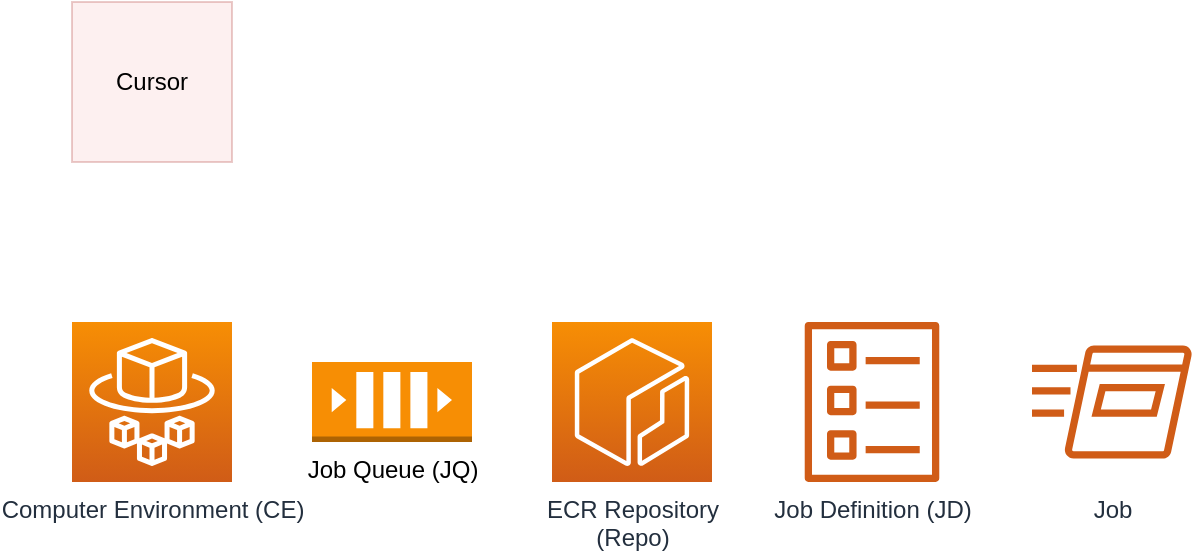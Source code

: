 <mxfile version="21.2.8" type="device" pages="3">
  <diagram name="Legend" id="z6jSzgCiW5RnPUVdufkl">
    <mxGraphModel dx="1170" dy="864" grid="1" gridSize="10" guides="1" tooltips="1" connect="1" arrows="1" fold="1" page="1" pageScale="1" pageWidth="850" pageHeight="1100" math="0" shadow="0">
      <root>
        <mxCell id="0" />
        <mxCell id="1" parent="0" />
        <mxCell id="68i_17OurAIHHucpONj3-1" value="ECR Repository&lt;br&gt;(Repo)" style="sketch=0;points=[[0,0,0],[0.25,0,0],[0.5,0,0],[0.75,0,0],[1,0,0],[0,1,0],[0.25,1,0],[0.5,1,0],[0.75,1,0],[1,1,0],[0,0.25,0],[0,0.5,0],[0,0.75,0],[1,0.25,0],[1,0.5,0],[1,0.75,0]];outlineConnect=0;fontColor=#232F3E;gradientColor=#F78E04;gradientDirection=north;fillColor=#D05C17;strokeColor=#ffffff;dashed=0;verticalLabelPosition=bottom;verticalAlign=top;align=center;html=1;fontSize=12;fontStyle=0;aspect=fixed;shape=mxgraph.aws4.resourceIcon;resIcon=mxgraph.aws4.ecr;" parent="1" vertex="1">
          <mxGeometry x="320" y="240" width="80" height="80" as="geometry" />
        </mxCell>
        <mxCell id="CfmIEOWS_kzRGeqCO8xf-1" value="Computer Environment (CE)" style="sketch=0;points=[[0,0,0],[0.25,0,0],[0.5,0,0],[0.75,0,0],[1,0,0],[0,1,0],[0.25,1,0],[0.5,1,0],[0.75,1,0],[1,1,0],[0,0.25,0],[0,0.5,0],[0,0.75,0],[1,0.25,0],[1,0.5,0],[1,0.75,0]];outlineConnect=0;fontColor=#232F3E;gradientColor=#F78E04;gradientDirection=north;fillColor=#D05C17;strokeColor=#ffffff;dashed=0;verticalLabelPosition=bottom;verticalAlign=top;align=center;html=1;fontSize=12;fontStyle=0;aspect=fixed;shape=mxgraph.aws4.resourceIcon;resIcon=mxgraph.aws4.fargate;" parent="1" vertex="1">
          <mxGeometry x="80" y="240" width="80" height="80" as="geometry" />
        </mxCell>
        <mxCell id="wMQkAnQCDC9lXl7vEm2a-1" value="Job Definition (JD)" style="sketch=0;outlineConnect=0;fontColor=#232F3E;gradientColor=none;fillColor=#D05C17;strokeColor=none;dashed=0;verticalLabelPosition=bottom;verticalAlign=top;align=center;html=1;fontSize=12;fontStyle=0;pointerEvents=1;shape=mxgraph.aws4.template;" vertex="1" parent="1">
          <mxGeometry x="440" y="240" width="80" height="80" as="geometry" />
        </mxCell>
        <mxCell id="wMQkAnQCDC9lXl7vEm2a-2" value="Job" style="sketch=0;outlineConnect=0;fontColor=#232F3E;gradientColor=none;fillColor=#D05C17;strokeColor=none;dashed=0;verticalLabelPosition=bottom;verticalAlign=top;align=center;html=1;fontSize=12;fontStyle=0;pointerEvents=1;shape=mxgraph.aws4.run_command;" vertex="1" parent="1">
          <mxGeometry x="560" y="240" width="80" height="80" as="geometry" />
        </mxCell>
        <mxCell id="K71dElEqXYtjjV9DPVah-1" value="Job Queue (JQ)" style="outlineConnect=0;dashed=0;verticalLabelPosition=bottom;verticalAlign=top;align=center;html=1;shape=mxgraph.aws3.queue;fillColor=#f78e04;gradientColor=none;" vertex="1" parent="1">
          <mxGeometry x="200" y="260" width="80" height="40" as="geometry" />
        </mxCell>
        <mxCell id="K71dElEqXYtjjV9DPVah-2" value="Cursor" style="whiteSpace=wrap;html=1;aspect=fixed;fillColor=#f8cecc;strokeColor=#b85450;opacity=30;" vertex="1" parent="1">
          <mxGeometry x="80" y="80" width="80" height="80" as="geometry" />
        </mxCell>
      </root>
    </mxGraphModel>
  </diagram>
  <diagram id="293qNDeWv0qaT0oo8n8v" name="Solution">
    <mxGraphModel dx="1064" dy="1885" grid="1" gridSize="10" guides="1" tooltips="1" connect="1" arrows="1" fold="1" page="1" pageScale="1" pageWidth="850" pageHeight="1100" math="0" shadow="0">
      <root>
        <mxCell id="0" />
        <mxCell id="1" parent="0" />
        <mxCell id="MU77rL3NTsPCpgWwWrD0-7" value="" style="rounded=0;whiteSpace=wrap;html=1;fillColor=#f8cecc;strokeColor=#b85450;" parent="1" vertex="1">
          <mxGeometry x="40" y="-20" width="800" height="40" as="geometry" />
        </mxCell>
        <mxCell id="MU77rL3NTsPCpgWwWrD0-44" value="&lt;h1&gt;AWS Batch and ECR Service Quota&lt;/h1&gt;&lt;p&gt;&lt;/p&gt;&lt;div&gt;每个 AWS Service 都是有一些 Quota 的. 这个 Quota 会成为我们设计架构所要考虑的因素之一.&lt;/div&gt;&lt;div&gt;&lt;span style=&quot;background-color: initial;&quot;&gt;&lt;br&gt;&lt;/span&gt;&lt;/div&gt;&lt;div&gt;&lt;span style=&quot;background-color: initial;&quot;&gt;下面列出了 AWS Batch 和 ECR 的限制. 可以看出来 Job Queue 和 Compute Environment 的上限是比较低的. 而业务所需的 Repository (每一个 Repo 就是为某一项任务而开发的容器镜像) 会很多, 并且 Repository 的上限数量较高. 再有 Job Definition 则是完全没有上限. 由此可见, 我们不可能为每一项任务而单独创建一个 JQ 和 CE.&amp;nbsp;&lt;/span&gt;&lt;span style=&quot;background-color: initial;&quot;&gt;另外, 从业务逻辑的角度看, JQ 和 CE 更像是一个大型的算力池, 让许多个 Batch Job 复用这个大型的算力池是更加符合直觉. &lt;b&gt;所以我比较推荐用 1 个 CloudFormation Stack 来维护一个 Region 下所有的 JQ 和 CE (JQ 和 CE 都是 Metadata, 不是实际计算资源, 而且不收费).&lt;/b&gt;&lt;/span&gt;&lt;/div&gt;&lt;ul&gt;&lt;li&gt;&lt;b&gt;Maximum number of job queues. 50&lt;/b&gt;&lt;/li&gt;&lt;li&gt;&lt;b&gt;Maximum number of compute environments. 50&lt;/b&gt;&lt;/li&gt;&lt;li&gt;Maximum number of compute environments for each job queue.&lt;span style=&quot;background-color: initial;&quot;&gt; &lt;/span&gt;&lt;span style=&quot;background-color: initial;&quot;&gt;3&lt;/span&gt;&lt;/li&gt;&lt;li&gt;Maximum number of job dependencies for a job. 20&lt;/li&gt;&lt;li&gt;Maximum job definition size (for RegisterJobDefinition API operations). 24 KiB&lt;/li&gt;&lt;li&gt;Maximum job payload size (for SubmitJob API operations). 30 KiB&lt;/li&gt;&lt;li&gt;Maximum array size for array jobs. 10000&lt;/li&gt;&lt;li&gt;Maximum number of jobs in SUBMITTED state. 1000000&lt;/li&gt;&lt;li&gt;Maximum number of transactions per second (TPS) for each account for SubmitJob operations. 50&lt;/li&gt;&lt;li&gt;&lt;b&gt;Images per repository. 10000&lt;/b&gt;&lt;br&gt;&lt;/li&gt;&lt;li&gt;&lt;b&gt;Registered repositories. 10000&lt;/b&gt;&lt;br&gt;&lt;/li&gt;&lt;/ul&gt;&lt;div&gt;Reference:&lt;/div&gt;&lt;div&gt;&lt;ul&gt;&lt;li&gt;&lt;a href=&quot;https://docs.aws.amazon.com/batch/latest/userguide/service_limits.html&quot;&gt;AWS Batch Quota&lt;/a&gt;&lt;/li&gt;&lt;li&gt;&lt;a href=&quot;https://docs.aws.amazon.com/AmazonECR/latest/userguide/service-quotas.html&quot;&gt;AWS ECR Quota&lt;/a&gt;&lt;/li&gt;&lt;/ul&gt;&lt;/div&gt;&lt;p&gt;&lt;/p&gt;" style="text;html=1;strokeColor=default;fillColor=none;spacing=5;spacingTop=-20;whiteSpace=wrap;overflow=hidden;rounded=0;" parent="1" vertex="1">
          <mxGeometry x="40" y="600" width="760" height="400" as="geometry" />
        </mxCell>
        <mxCell id="YPGgIuon6uP2eLTShOE7-7" value="&lt;h1&gt;Per Job Stack&lt;/h1&gt;&lt;p&gt;&lt;/p&gt;&lt;div&gt;前面我们说了 JQ 和 CE 应该单独维护. 那么剩下的 ECR Repository, Job Definition, Batch job execution role, Container Image 应该怎么做比较好?&lt;/div&gt;&lt;div&gt;&lt;br&gt;&lt;/div&gt;&lt;div&gt;因为这些资源的 Quota 都比较高, 所以具体做法要视具体情况而定. 其中 IAM Role, Container Image, Job Definition 由于跟业务高度相关, 所以它们比较适合放在一个 Deployment Unit 里. 而 ECR Repo 则既可以放在所属的 App 的 Deployment Unit 里, 也可以由管理员统一管理. 我个人比较推荐放在 Deployment Unit 管理, 由 App 所属的项目组自己管, 它们自己定 Life Cycle Policy, Tagging 等. 但是也有的公司对容器安全超级重视, 要求所有的容器镜像都要统一进行安全漏洞扫描. 那这种情况下就交给专门的项目组来管理比较好.&lt;/div&gt;&lt;p&gt;&lt;/p&gt;" style="text;html=1;strokeColor=default;fillColor=none;spacing=5;spacingTop=-20;whiteSpace=wrap;overflow=hidden;rounded=0;" parent="1" vertex="1">
          <mxGeometry x="40" y="2160" width="560" height="200" as="geometry" />
        </mxCell>
        <mxCell id="YPGgIuon6uP2eLTShOE7-47" value="" style="group" parent="1" vertex="1" connectable="0">
          <mxGeometry x="40" y="4020" width="560" height="400" as="geometry" />
        </mxCell>
        <mxCell id="YPGgIuon6uP2eLTShOE7-38" value="" style="sketch=0;points=[[0,0,0],[0.25,0,0],[0.5,0,0],[0.75,0,0],[1,0,0],[0,1,0],[0.25,1,0],[0.5,1,0],[0.75,1,0],[1,1,0],[0,0.25,0],[0,0.5,0],[0,0.75,0],[1,0.25,0],[1,0.5,0],[1,0.75,0]];outlineConnect=0;fontColor=#232F3E;gradientColor=#FF4F8B;gradientDirection=north;fillColor=#BC1356;strokeColor=#ffffff;dashed=0;verticalLabelPosition=bottom;verticalAlign=top;align=center;html=1;fontSize=12;fontStyle=0;aspect=fixed;shape=mxgraph.aws4.resourceIcon;resIcon=mxgraph.aws4.step_functions;" parent="YPGgIuon6uP2eLTShOE7-47" vertex="1">
          <mxGeometry width="40" height="40" as="geometry" />
        </mxCell>
        <mxCell id="YPGgIuon6uP2eLTShOE7-40" value="Lambda Function" style="sketch=0;points=[[0,0,0],[0.25,0,0],[0.5,0,0],[0.75,0,0],[1,0,0],[0,1,0],[0.25,1,0],[0.5,1,0],[0.75,1,0],[1,1,0],[0,0.25,0],[0,0.5,0],[0,0.75,0],[1,0.25,0],[1,0.5,0],[1,0.75,0]];outlineConnect=0;fontColor=#232F3E;gradientColor=#F78E04;gradientDirection=north;fillColor=#D05C17;strokeColor=#ffffff;dashed=0;verticalLabelPosition=bottom;verticalAlign=top;align=center;html=1;fontSize=12;fontStyle=0;aspect=fixed;shape=mxgraph.aws4.resourceIcon;resIcon=mxgraph.aws4.lambda;" parent="YPGgIuon6uP2eLTShOE7-47" vertex="1">
          <mxGeometry x="240" y="240" width="80" height="80" as="geometry" />
        </mxCell>
        <mxCell id="YPGgIuon6uP2eLTShOE7-41" value="SNS Notification" style="sketch=0;points=[[0,0,0],[0.25,0,0],[0.5,0,0],[0.75,0,0],[1,0,0],[0,1,0],[0.25,1,0],[0.5,1,0],[0.75,1,0],[1,1,0],[0,0.25,0],[0,0.5,0],[0,0.75,0],[1,0.25,0],[1,0.5,0],[1,0.75,0]];outlineConnect=0;fontColor=#232F3E;gradientColor=#FF4F8B;gradientDirection=north;fillColor=#BC1356;strokeColor=#ffffff;dashed=0;verticalLabelPosition=bottom;verticalAlign=top;align=center;html=1;fontSize=12;fontStyle=0;aspect=fixed;shape=mxgraph.aws4.resourceIcon;resIcon=mxgraph.aws4.sns;" parent="YPGgIuon6uP2eLTShOE7-47" vertex="1">
          <mxGeometry x="400" y="240" width="80" height="80" as="geometry" />
        </mxCell>
        <mxCell id="YPGgIuon6uP2eLTShOE7-42" value="Event Bridge" style="sketch=0;points=[[0,0,0],[0.25,0,0],[0.5,0,0],[0.75,0,0],[1,0,0],[0,1,0],[0.25,1,0],[0.5,1,0],[0.75,1,0],[1,1,0],[0,0.25,0],[0,0.5,0],[0,0.75,0],[1,0.25,0],[1,0.5,0],[1,0.75,0]];outlineConnect=0;fontColor=#232F3E;gradientColor=#FF4F8B;gradientDirection=north;fillColor=#BC1356;strokeColor=#ffffff;dashed=0;verticalLabelPosition=bottom;verticalAlign=top;align=center;html=1;fontSize=12;fontStyle=0;aspect=fixed;shape=mxgraph.aws4.resourceIcon;resIcon=mxgraph.aws4.eventbridge;" parent="YPGgIuon6uP2eLTShOE7-47" vertex="1">
          <mxGeometry x="80" y="240" width="80" height="80" as="geometry" />
        </mxCell>
        <mxCell id="YPGgIuon6uP2eLTShOE7-43" value="S3 Bucket" style="sketch=0;points=[[0,0,0],[0.25,0,0],[0.5,0,0],[0.75,0,0],[1,0,0],[0,1,0],[0.25,1,0],[0.5,1,0],[0.75,1,0],[1,1,0],[0,0.25,0],[0,0.5,0],[0,0.75,0],[1,0.25,0],[1,0.5,0],[1,0.75,0]];outlineConnect=0;fontColor=#232F3E;gradientColor=#60A337;gradientDirection=north;fillColor=#277116;strokeColor=#ffffff;dashed=0;verticalLabelPosition=bottom;verticalAlign=top;align=center;html=1;fontSize=12;fontStyle=0;aspect=fixed;shape=mxgraph.aws4.resourceIcon;resIcon=mxgraph.aws4.s3;" parent="YPGgIuon6uP2eLTShOE7-47" vertex="1">
          <mxGeometry x="240" y="80" width="80" height="80" as="geometry" />
        </mxCell>
        <mxCell id="YPGgIuon6uP2eLTShOE7-44" value="Batch Job" style="sketch=0;points=[[0,0,0],[0.25,0,0],[0.5,0,0],[0.75,0,0],[1,0,0],[0,1,0],[0.25,1,0],[0.5,1,0],[0.75,1,0],[1,1,0],[0,0.25,0],[0,0.5,0],[0,0.75,0],[1,0.25,0],[1,0.5,0],[1,0.75,0]];outlineConnect=0;fontColor=#232F3E;gradientColor=#F78E04;gradientDirection=north;fillColor=#D05C17;strokeColor=#ffffff;dashed=0;verticalLabelPosition=bottom;verticalAlign=top;align=center;html=1;fontSize=12;fontStyle=0;aspect=fixed;shape=mxgraph.aws4.resourceIcon;resIcon=mxgraph.aws4.batch;" parent="YPGgIuon6uP2eLTShOE7-47" vertex="1">
          <mxGeometry x="80" y="80" width="80" height="80" as="geometry" />
        </mxCell>
        <mxCell id="YPGgIuon6uP2eLTShOE7-45" value="Parameter Store" style="sketch=0;outlineConnect=0;fontColor=#232F3E;gradientColor=none;fillColor=#B0084D;strokeColor=none;dashed=0;verticalLabelPosition=bottom;verticalAlign=top;align=center;html=1;fontSize=12;fontStyle=0;pointerEvents=1;shape=mxgraph.aws4.parameter_store;" parent="YPGgIuon6uP2eLTShOE7-47" vertex="1">
          <mxGeometry x="400" y="80" width="80" height="80" as="geometry" />
        </mxCell>
        <mxCell id="YPGgIuon6uP2eLTShOE7-46" value="Batch Job Orchestration" style="rounded=0;whiteSpace=wrap;html=1;fillColor=none;verticalAlign=top;" parent="YPGgIuon6uP2eLTShOE7-47" vertex="1">
          <mxGeometry y="150" width="560" height="400" as="geometry" />
        </mxCell>
        <mxCell id="odwQY8tKa5eHIlE0o-Ll-1" value="&lt;h1&gt;Batch Job Orchestration&lt;/h1&gt;&lt;p&gt;&lt;/p&gt;&lt;div&gt;有了很多个 Job Definition 之后, 我们可以用 StepFunction, Lambda 等工具对其进行编排运行. 对计算状态进行监控, 对计算结果进行检查.&amp;nbsp;因为编排项目可能会涉及到多个 Job Definition 和其他的 Lambda 等资源, 适合单独开一个项目进行管理.&lt;/div&gt;&lt;p&gt;&lt;/p&gt;" style="text;html=1;strokeColor=default;fillColor=none;spacing=5;spacingTop=-20;whiteSpace=wrap;overflow=hidden;rounded=0;" parent="1" vertex="1">
          <mxGeometry x="40" y="3780" width="560" height="120" as="geometry" />
        </mxCell>
        <mxCell id="0sUOYskPu8op1bpb5gGy-9" value="" style="group" vertex="1" connectable="0" parent="1">
          <mxGeometry x="40" y="80" width="760" height="400" as="geometry" />
        </mxCell>
        <mxCell id="0sUOYskPu8op1bpb5gGy-10" value="&lt;h1&gt;一个极简的 AWS Batch Project 的例子&lt;/h1&gt;&lt;p&gt;&lt;/p&gt;&lt;div&gt;一个极简的 AWS Batch 项目至少包含了了以下资源.&lt;/div&gt;&lt;ul&gt;&lt;li&gt;一个 Computer Environment (CE), 定义了网络, Subnet, Security Group, 最大算力.&lt;/li&gt;&lt;li&gt;一个 Job Queue (JQ), Job 会被丢到这个 Queue 里, 然后按照优先级决定先运行谁后运行谁.&lt;/li&gt;&lt;li&gt;一个 ECR Repository (ECR Repo) 用来保存你的镜像.&lt;/li&gt;&lt;li&gt;一个被 Push 到 ECR Repo 中的 Container Image, 里面包含了你的 Application 代码.&lt;/li&gt;&lt;li&gt;一个 Job Definition (JD), 里面定义了使用你的 container image 来计算的细节, 包括 CPU, Memory, Command, Parameter, Environment Variables 等等.&lt;/li&gt;&lt;li&gt;在最简单的情况下是直接根据 JD Submit 一个 Job 到 JQ 中, 然后交给 CE 来运行.&lt;/li&gt;&lt;li&gt;复杂一点的情况下是使用编排工具例如 StepFunction 跟其他计算单元如 Lambda, Glue 一起完成一个任务.&lt;/li&gt;&lt;/ul&gt;&lt;div&gt;而一个公司可能有非常多个这样的项目. 这些资源里有些适合跟着每个项目单独部署, 有些适合统一管理. 有些适合每个环境 (Sandbox, Test, Prod) 中各一个, 有的适合所有环境都共享一个. 有的适合每个 AWS Account Region 部署一个, 有的适合多个 AWS Account 共享一个. 我们之后好好分析分析怎么安排部署比较合适.&lt;br&gt;&lt;/div&gt;&lt;p&gt;&lt;/p&gt;" style="text;html=1;strokeColor=default;fillColor=none;spacing=5;spacingTop=-20;whiteSpace=wrap;overflow=hidden;rounded=0;" vertex="1" parent="0sUOYskPu8op1bpb5gGy-9">
          <mxGeometry width="760" height="400" as="geometry" />
        </mxCell>
        <mxCell id="0sUOYskPu8op1bpb5gGy-11" value="ECR Repository&lt;br&gt;(Repo)" style="sketch=0;points=[[0,0,0],[0.25,0,0],[0.5,0,0],[0.75,0,0],[1,0,0],[0,1,0],[0.25,1,0],[0.5,1,0],[0.75,1,0],[1,1,0],[0,0.25,0],[0,0.5,0],[0,0.75,0],[1,0.25,0],[1,0.5,0],[1,0.75,0]];outlineConnect=0;fontColor=#232F3E;gradientColor=#F78E04;gradientDirection=north;fillColor=#D05C17;strokeColor=#ffffff;dashed=0;verticalLabelPosition=bottom;verticalAlign=top;align=center;html=1;fontSize=12;fontStyle=0;aspect=fixed;shape=mxgraph.aws4.resourceIcon;resIcon=mxgraph.aws4.ecr;" vertex="1" parent="0sUOYskPu8op1bpb5gGy-9">
          <mxGeometry x="320" y="280" width="80" height="80" as="geometry" />
        </mxCell>
        <mxCell id="0sUOYskPu8op1bpb5gGy-12" value="Computer Environment (CE)" style="sketch=0;points=[[0,0,0],[0.25,0,0],[0.5,0,0],[0.75,0,0],[1,0,0],[0,1,0],[0.25,1,0],[0.5,1,0],[0.75,1,0],[1,1,0],[0,0.25,0],[0,0.5,0],[0,0.75,0],[1,0.25,0],[1,0.5,0],[1,0.75,0]];outlineConnect=0;fontColor=#232F3E;gradientColor=#F78E04;gradientDirection=north;fillColor=#D05C17;strokeColor=#ffffff;dashed=0;verticalLabelPosition=bottom;verticalAlign=top;align=center;html=1;fontSize=12;fontStyle=0;aspect=fixed;shape=mxgraph.aws4.resourceIcon;resIcon=mxgraph.aws4.fargate;" vertex="1" parent="0sUOYskPu8op1bpb5gGy-9">
          <mxGeometry x="80" y="280" width="80" height="80" as="geometry" />
        </mxCell>
        <mxCell id="0sUOYskPu8op1bpb5gGy-13" value="Job Queue (JQ)" style="outlineConnect=0;dashed=0;verticalLabelPosition=bottom;verticalAlign=top;align=center;html=1;shape=mxgraph.aws3.queue;fillColor=#f78e04;gradientColor=none;" vertex="1" parent="0sUOYskPu8op1bpb5gGy-9">
          <mxGeometry x="200" y="300" width="80" height="40" as="geometry" />
        </mxCell>
        <mxCell id="0sUOYskPu8op1bpb5gGy-14" value="Job Definition (JD)" style="sketch=0;outlineConnect=0;fontColor=#232F3E;gradientColor=none;fillColor=#D05C17;strokeColor=none;dashed=0;verticalLabelPosition=bottom;verticalAlign=top;align=center;html=1;fontSize=12;fontStyle=0;pointerEvents=1;shape=mxgraph.aws4.template;" vertex="1" parent="0sUOYskPu8op1bpb5gGy-9">
          <mxGeometry x="440" y="280" width="80" height="80" as="geometry" />
        </mxCell>
        <mxCell id="0sUOYskPu8op1bpb5gGy-17" value="Job" style="sketch=0;outlineConnect=0;fontColor=#232F3E;gradientColor=none;fillColor=#D05C17;strokeColor=none;dashed=0;verticalLabelPosition=bottom;verticalAlign=top;align=center;html=1;fontSize=12;fontStyle=0;pointerEvents=1;shape=mxgraph.aws4.run_command;" vertex="1" parent="0sUOYskPu8op1bpb5gGy-9">
          <mxGeometry x="560" y="280" width="80" height="80" as="geometry" />
        </mxCell>
        <mxCell id="0oVCxLzW9-frAmEuOB3m-1" value="Cursor" style="whiteSpace=wrap;html=1;aspect=fixed;fillColor=#f8cecc;strokeColor=#b85450;opacity=30;" vertex="1" parent="0sUOYskPu8op1bpb5gGy-9">
          <mxGeometry x="660" y="20" width="80" height="80" as="geometry" />
        </mxCell>
        <mxCell id="YPGgIuon6uP2eLTShOE7-12" value="" style="group" parent="1" vertex="1" connectable="0">
          <mxGeometry x="40" y="2820" width="520" height="160" as="geometry" />
        </mxCell>
        <mxCell id="MU77rL3NTsPCpgWwWrD0-29" value="Job Definition&lt;br&gt;1, 2, 3, ..." style="sketch=0;outlineConnect=0;fontColor=#232F3E;gradientColor=none;fillColor=#B0084D;strokeColor=none;dashed=0;verticalLabelPosition=bottom;verticalAlign=top;align=center;html=1;fontSize=12;fontStyle=0;pointerEvents=1;shape=mxgraph.aws4.template;" parent="YPGgIuon6uP2eLTShOE7-12" vertex="1">
          <mxGeometry x="400" y="40" width="80" height="80" as="geometry" />
        </mxCell>
        <mxCell id="YPGgIuon6uP2eLTShOE7-5" value="IAM Role" style="sketch=0;outlineConnect=0;fontColor=#232F3E;gradientColor=none;fillColor=#BF0816;strokeColor=none;dashed=0;verticalLabelPosition=bottom;verticalAlign=top;align=center;html=1;fontSize=12;fontStyle=0;pointerEvents=1;shape=mxgraph.aws4.role;" parent="YPGgIuon6uP2eLTShOE7-12" vertex="1">
          <mxGeometry x="40" y="40" width="80" height="80" as="geometry" />
        </mxCell>
        <mxCell id="YPGgIuon6uP2eLTShOE7-6" value="Repo 1" style="sketch=0;points=[[0,0,0],[0.25,0,0],[0.5,0,0],[0.75,0,0],[1,0,0],[0,1,0],[0.25,1,0],[0.5,1,0],[0.75,1,0],[1,1,0],[0,0.25,0],[0,0.5,0],[0,0.75,0],[1,0.25,0],[1,0.5,0],[1,0.75,0]];outlineConnect=0;fontColor=#232F3E;gradientColor=#F78E04;gradientDirection=north;fillColor=#D05C17;strokeColor=#ffffff;dashed=0;verticalLabelPosition=bottom;verticalAlign=top;align=center;html=1;fontSize=12;fontStyle=0;aspect=fixed;shape=mxgraph.aws4.resourceIcon;resIcon=mxgraph.aws4.ecr;" parent="YPGgIuon6uP2eLTShOE7-12" vertex="1">
          <mxGeometry x="160" y="40" width="80" height="80" as="geometry" />
        </mxCell>
        <mxCell id="YPGgIuon6uP2eLTShOE7-10" value="Container Image&lt;br&gt;Tag1, 2, 3, ..." style="html=1;verticalLabelPosition=bottom;align=center;labelBackgroundColor=#ffffff;verticalAlign=top;strokeWidth=2;strokeColor=#0080F0;shadow=0;dashed=0;shape=mxgraph.ios7.icons.cube;" parent="YPGgIuon6uP2eLTShOE7-12" vertex="1">
          <mxGeometry x="280" y="40" width="80" height="80" as="geometry" />
        </mxCell>
        <mxCell id="YPGgIuon6uP2eLTShOE7-11" value="App 1" style="swimlane;whiteSpace=wrap;html=1;" parent="YPGgIuon6uP2eLTShOE7-12" vertex="1">
          <mxGeometry width="520" height="160" as="geometry" />
        </mxCell>
        <mxCell id="YPGgIuon6uP2eLTShOE7-13" value="" style="group" parent="1" vertex="1" connectable="0">
          <mxGeometry x="40" y="3060" width="520" height="160" as="geometry" />
        </mxCell>
        <mxCell id="YPGgIuon6uP2eLTShOE7-14" value="Job Definition&lt;br&gt;1, 2, 3, ..." style="sketch=0;outlineConnect=0;fontColor=#232F3E;gradientColor=none;fillColor=#B0084D;strokeColor=none;dashed=0;verticalLabelPosition=bottom;verticalAlign=top;align=center;html=1;fontSize=12;fontStyle=0;pointerEvents=1;shape=mxgraph.aws4.template;" parent="YPGgIuon6uP2eLTShOE7-13" vertex="1">
          <mxGeometry x="400" y="40" width="80" height="80" as="geometry" />
        </mxCell>
        <mxCell id="YPGgIuon6uP2eLTShOE7-15" value="IAM Role" style="sketch=0;outlineConnect=0;fontColor=#232F3E;gradientColor=none;fillColor=#BF0816;strokeColor=none;dashed=0;verticalLabelPosition=bottom;verticalAlign=top;align=center;html=1;fontSize=12;fontStyle=0;pointerEvents=1;shape=mxgraph.aws4.role;" parent="YPGgIuon6uP2eLTShOE7-13" vertex="1">
          <mxGeometry x="40" y="40" width="80" height="80" as="geometry" />
        </mxCell>
        <mxCell id="YPGgIuon6uP2eLTShOE7-16" value="Repo 2" style="sketch=0;points=[[0,0,0],[0.25,0,0],[0.5,0,0],[0.75,0,0],[1,0,0],[0,1,0],[0.25,1,0],[0.5,1,0],[0.75,1,0],[1,1,0],[0,0.25,0],[0,0.5,0],[0,0.75,0],[1,0.25,0],[1,0.5,0],[1,0.75,0]];outlineConnect=0;fontColor=#232F3E;gradientColor=#F78E04;gradientDirection=north;fillColor=#D05C17;strokeColor=#ffffff;dashed=0;verticalLabelPosition=bottom;verticalAlign=top;align=center;html=1;fontSize=12;fontStyle=0;aspect=fixed;shape=mxgraph.aws4.resourceIcon;resIcon=mxgraph.aws4.ecr;" parent="YPGgIuon6uP2eLTShOE7-13" vertex="1">
          <mxGeometry x="160" y="40" width="80" height="80" as="geometry" />
        </mxCell>
        <mxCell id="YPGgIuon6uP2eLTShOE7-17" value="Container Image&lt;br&gt;Tag1, 2, 3, ..." style="html=1;verticalLabelPosition=bottom;align=center;labelBackgroundColor=#ffffff;verticalAlign=top;strokeWidth=2;strokeColor=#0080F0;shadow=0;dashed=0;shape=mxgraph.ios7.icons.cube;" parent="YPGgIuon6uP2eLTShOE7-13" vertex="1">
          <mxGeometry x="280" y="40" width="80" height="80" as="geometry" />
        </mxCell>
        <mxCell id="YPGgIuon6uP2eLTShOE7-18" value="App 2" style="swimlane;whiteSpace=wrap;html=1;" parent="YPGgIuon6uP2eLTShOE7-13" vertex="1">
          <mxGeometry width="520" height="160" as="geometry" />
        </mxCell>
        <mxCell id="YPGgIuon6uP2eLTShOE7-19" value="" style="group" parent="1" vertex="1" connectable="0">
          <mxGeometry x="40" y="3260" width="520" height="160" as="geometry" />
        </mxCell>
        <mxCell id="YPGgIuon6uP2eLTShOE7-20" value="Job Definition&lt;br&gt;1, 2, 3, ..." style="sketch=0;outlineConnect=0;fontColor=#232F3E;gradientColor=none;fillColor=#B0084D;strokeColor=none;dashed=0;verticalLabelPosition=bottom;verticalAlign=top;align=center;html=1;fontSize=12;fontStyle=0;pointerEvents=1;shape=mxgraph.aws4.template;" parent="YPGgIuon6uP2eLTShOE7-19" vertex="1">
          <mxGeometry x="400" y="40" width="80" height="80" as="geometry" />
        </mxCell>
        <mxCell id="YPGgIuon6uP2eLTShOE7-21" value="IAM Role" style="sketch=0;outlineConnect=0;fontColor=#232F3E;gradientColor=none;fillColor=#BF0816;strokeColor=none;dashed=0;verticalLabelPosition=bottom;verticalAlign=top;align=center;html=1;fontSize=12;fontStyle=0;pointerEvents=1;shape=mxgraph.aws4.role;" parent="YPGgIuon6uP2eLTShOE7-19" vertex="1">
          <mxGeometry x="40" y="40" width="80" height="80" as="geometry" />
        </mxCell>
        <mxCell id="YPGgIuon6uP2eLTShOE7-22" value="Repo 3" style="sketch=0;points=[[0,0,0],[0.25,0,0],[0.5,0,0],[0.75,0,0],[1,0,0],[0,1,0],[0.25,1,0],[0.5,1,0],[0.75,1,0],[1,1,0],[0,0.25,0],[0,0.5,0],[0,0.75,0],[1,0.25,0],[1,0.5,0],[1,0.75,0]];outlineConnect=0;fontColor=#232F3E;gradientColor=#F78E04;gradientDirection=north;fillColor=#D05C17;strokeColor=#ffffff;dashed=0;verticalLabelPosition=bottom;verticalAlign=top;align=center;html=1;fontSize=12;fontStyle=0;aspect=fixed;shape=mxgraph.aws4.resourceIcon;resIcon=mxgraph.aws4.ecr;" parent="YPGgIuon6uP2eLTShOE7-19" vertex="1">
          <mxGeometry x="160" y="40" width="80" height="80" as="geometry" />
        </mxCell>
        <mxCell id="YPGgIuon6uP2eLTShOE7-23" value="Container Image&lt;br&gt;Tag1, 2, 3, ..." style="html=1;verticalLabelPosition=bottom;align=center;labelBackgroundColor=#ffffff;verticalAlign=top;strokeWidth=2;strokeColor=#0080F0;shadow=0;dashed=0;shape=mxgraph.ios7.icons.cube;" parent="YPGgIuon6uP2eLTShOE7-19" vertex="1">
          <mxGeometry x="280" y="40" width="80" height="80" as="geometry" />
        </mxCell>
        <mxCell id="YPGgIuon6uP2eLTShOE7-24" value="App 3" style="swimlane;whiteSpace=wrap;html=1;" parent="YPGgIuon6uP2eLTShOE7-19" vertex="1">
          <mxGeometry width="520" height="160" as="geometry" />
        </mxCell>
        <mxCell id="YPGgIuon6uP2eLTShOE7-31" value="" style="group" parent="1" vertex="1" connectable="0">
          <mxGeometry x="40" y="3500" width="520" height="160" as="geometry" />
        </mxCell>
        <mxCell id="YPGgIuon6uP2eLTShOE7-32" value="Job Definition&lt;br style=&quot;border-color: var(--border-color);&quot;&gt;1, 2, 3, ..." style="sketch=0;outlineConnect=0;fontColor=#232F3E;gradientColor=none;fillColor=#B0084D;strokeColor=none;dashed=0;verticalLabelPosition=bottom;verticalAlign=top;align=center;html=1;fontSize=12;fontStyle=0;pointerEvents=1;shape=mxgraph.aws4.template;" parent="YPGgIuon6uP2eLTShOE7-31" vertex="1">
          <mxGeometry x="400" y="40" width="80" height="80" as="geometry" />
        </mxCell>
        <mxCell id="YPGgIuon6uP2eLTShOE7-33" value="IAM Role" style="sketch=0;outlineConnect=0;fontColor=#232F3E;gradientColor=none;fillColor=#BF0816;strokeColor=none;dashed=0;verticalLabelPosition=bottom;verticalAlign=top;align=center;html=1;fontSize=12;fontStyle=0;pointerEvents=1;shape=mxgraph.aws4.role;" parent="YPGgIuon6uP2eLTShOE7-31" vertex="1">
          <mxGeometry x="40" y="40" width="80" height="80" as="geometry" />
        </mxCell>
        <mxCell id="YPGgIuon6uP2eLTShOE7-34" value="Repo 3" style="sketch=0;points=[[0,0,0],[0.25,0,0],[0.5,0,0],[0.75,0,0],[1,0,0],[0,1,0],[0.25,1,0],[0.5,1,0],[0.75,1,0],[1,1,0],[0,0.25,0],[0,0.5,0],[0,0.75,0],[1,0.25,0],[1,0.5,0],[1,0.75,0]];outlineConnect=0;fontColor=#232F3E;gradientColor=#F78E04;gradientDirection=north;fillColor=#D05C17;strokeColor=#ffffff;dashed=0;verticalLabelPosition=bottom;verticalAlign=top;align=center;html=1;fontSize=12;fontStyle=0;aspect=fixed;shape=mxgraph.aws4.resourceIcon;resIcon=mxgraph.aws4.ecr;" parent="YPGgIuon6uP2eLTShOE7-31" vertex="1">
          <mxGeometry x="160" y="40" width="80" height="80" as="geometry" />
        </mxCell>
        <mxCell id="YPGgIuon6uP2eLTShOE7-35" value="Container Image&lt;br&gt;Tag1, 2, 3, ..." style="html=1;verticalLabelPosition=bottom;align=center;labelBackgroundColor=#ffffff;verticalAlign=top;strokeWidth=2;strokeColor=#0080F0;shadow=0;dashed=0;shape=mxgraph.ios7.icons.cube;" parent="YPGgIuon6uP2eLTShOE7-31" vertex="1">
          <mxGeometry x="280" y="40" width="80" height="80" as="geometry" />
        </mxCell>
        <mxCell id="YPGgIuon6uP2eLTShOE7-36" value="App 4" style="swimlane;whiteSpace=wrap;html=1;" parent="YPGgIuon6uP2eLTShOE7-31" vertex="1">
          <mxGeometry width="520" height="160" as="geometry" />
        </mxCell>
        <mxCell id="YPGgIuon6uP2eLTShOE7-1" value="" style="sketch=0;points=[[0,0,0],[0.25,0,0],[0.5,0,0],[0.75,0,0],[1,0,0],[0,1,0],[0.25,1,0],[0.5,1,0],[0.75,1,0],[1,1,0],[0,0.25,0],[0,0.5,0],[0,0.75,0],[1,0.25,0],[1,0.5,0],[1,0.75,0]];points=[[0,0,0],[0.25,0,0],[0.5,0,0],[0.75,0,0],[1,0,0],[0,1,0],[0.25,1,0],[0.5,1,0],[0.75,1,0],[1,1,0],[0,0.25,0],[0,0.5,0],[0,0.75,0],[1,0.25,0],[1,0.5,0],[1,0.75,0]];outlineConnect=0;fontColor=#232F3E;gradientColor=#F34482;gradientDirection=north;fillColor=#BC1356;strokeColor=#ffffff;dashed=0;verticalLabelPosition=bottom;verticalAlign=top;align=center;html=1;fontSize=12;fontStyle=0;aspect=fixed;shape=mxgraph.aws4.resourceIcon;resIcon=mxgraph.aws4.cloudformation;" parent="1" vertex="1">
          <mxGeometry x="360" y="1320" width="40" height="40" as="geometry" />
        </mxCell>
        <mxCell id="YPGgIuon6uP2eLTShOE7-3" value="CloudFormation Stack" style="rounded=0;whiteSpace=wrap;html=1;fillColor=none;verticalAlign=top;" parent="1" vertex="1">
          <mxGeometry x="360" y="1320" width="440" height="720" as="geometry" />
        </mxCell>
        <mxCell id="0sUOYskPu8op1bpb5gGy-18" value="" style="group" vertex="1" connectable="0" parent="1">
          <mxGeometry x="600" y="1400" width="160" height="600" as="geometry" />
        </mxCell>
        <mxCell id="MU77rL3NTsPCpgWwWrD0-14" value="Compute Environment (CE)" style="rounded=0;whiteSpace=wrap;html=1;fillColor=none;verticalAlign=top;container=0;align=center;" parent="0sUOYskPu8op1bpb5gGy-18" vertex="1">
          <mxGeometry width="160" height="600" as="geometry" />
        </mxCell>
        <mxCell id="MU77rL3NTsPCpgWwWrD0-8" value="CE1&lt;br&gt;Fargate" style="sketch=0;points=[[0,0,0],[0.25,0,0],[0.5,0,0],[0.75,0,0],[1,0,0],[0,1,0],[0.25,1,0],[0.5,1,0],[0.75,1,0],[1,1,0],[0,0.25,0],[0,0.5,0],[0,0.75,0],[1,0.25,0],[1,0.5,0],[1,0.75,0]];outlineConnect=0;fontColor=#232F3E;gradientColor=#F78E04;gradientDirection=north;fillColor=#D05C17;strokeColor=#ffffff;dashed=0;verticalLabelPosition=bottom;verticalAlign=top;align=center;html=1;fontSize=12;fontStyle=0;aspect=fixed;shape=mxgraph.aws4.resourceIcon;resIcon=mxgraph.aws4.fargate;container=0;" parent="0sUOYskPu8op1bpb5gGy-18" vertex="1">
          <mxGeometry x="40" y="80" width="80" height="80" as="geometry" />
        </mxCell>
        <mxCell id="MU77rL3NTsPCpgWwWrD0-9" value="CE2&lt;br&gt;Fargate Spot" style="sketch=0;points=[[0,0,0],[0.25,0,0],[0.5,0,0],[0.75,0,0],[1,0,0],[0,1,0],[0.25,1,0],[0.5,1,0],[0.75,1,0],[1,1,0],[0,0.25,0],[0,0.5,0],[0,0.75,0],[1,0.25,0],[1,0.5,0],[1,0.75,0]];outlineConnect=0;fontColor=#232F3E;gradientColor=#F78E04;gradientDirection=north;fillColor=#D05C17;strokeColor=#ffffff;dashed=0;verticalLabelPosition=bottom;verticalAlign=top;align=center;html=1;fontSize=12;fontStyle=0;aspect=fixed;shape=mxgraph.aws4.resourceIcon;resIcon=mxgraph.aws4.fargate;container=0;" parent="0sUOYskPu8op1bpb5gGy-18" vertex="1">
          <mxGeometry x="40" y="200" width="80" height="80" as="geometry" />
        </mxCell>
        <mxCell id="MU77rL3NTsPCpgWwWrD0-26" value="CE3&lt;br style=&quot;border-color: var(--border-color);&quot;&gt;EC2" style="sketch=0;points=[[0,0,0],[0.25,0,0],[0.5,0,0],[0.75,0,0],[1,0,0],[0,1,0],[0.25,1,0],[0.5,1,0],[0.75,1,0],[1,1,0],[0,0.25,0],[0,0.5,0],[0,0.75,0],[1,0.25,0],[1,0.5,0],[1,0.75,0]];outlineConnect=0;fontColor=#232F3E;gradientColor=#F78E04;gradientDirection=north;fillColor=#D05C17;strokeColor=#ffffff;dashed=0;verticalLabelPosition=bottom;verticalAlign=top;align=center;html=1;fontSize=12;fontStyle=0;aspect=fixed;shape=mxgraph.aws4.resourceIcon;resIcon=mxgraph.aws4.ec2;" parent="0sUOYskPu8op1bpb5gGy-18" vertex="1">
          <mxGeometry x="40" y="320" width="80" height="80" as="geometry" />
        </mxCell>
        <mxCell id="MU77rL3NTsPCpgWwWrD0-27" value="CE4&lt;br style=&quot;border-color: var(--border-color);&quot;&gt;EC2 Spot" style="sketch=0;points=[[0,0,0],[0.25,0,0],[0.5,0,0],[0.75,0,0],[1,0,0],[0,1,0],[0.25,1,0],[0.5,1,0],[0.75,1,0],[1,1,0],[0,0.25,0],[0,0.5,0],[0,0.75,0],[1,0.25,0],[1,0.5,0],[1,0.75,0]];outlineConnect=0;fontColor=#232F3E;gradientColor=#F78E04;gradientDirection=north;fillColor=#D05C17;strokeColor=#ffffff;dashed=0;verticalLabelPosition=bottom;verticalAlign=top;align=center;html=1;fontSize=12;fontStyle=0;aspect=fixed;shape=mxgraph.aws4.resourceIcon;resIcon=mxgraph.aws4.ec2;" parent="0sUOYskPu8op1bpb5gGy-18" vertex="1">
          <mxGeometry x="40" y="440" width="80" height="80" as="geometry" />
        </mxCell>
        <mxCell id="0sUOYskPu8op1bpb5gGy-19" value="" style="group" vertex="1" connectable="0" parent="1">
          <mxGeometry x="400" y="1400" width="160" height="600" as="geometry" />
        </mxCell>
        <mxCell id="MU77rL3NTsPCpgWwWrD0-23" value="Job Queue (JQ)" style="rounded=0;whiteSpace=wrap;html=1;fillColor=none;verticalAlign=top;" parent="0sUOYskPu8op1bpb5gGy-19" vertex="1">
          <mxGeometry width="160" height="600" as="geometry" />
        </mxCell>
        <mxCell id="MU77rL3NTsPCpgWwWrD0-17" value="Critical" style="outlineConnect=0;dashed=0;verticalLabelPosition=bottom;verticalAlign=top;align=center;html=1;shape=mxgraph.aws3.queue;fillColor=#e51400;fontColor=#000000;strokeColor=#B20000;" parent="0sUOYskPu8op1bpb5gGy-19" vertex="1">
          <mxGeometry x="40" y="100" width="80" height="40" as="geometry" />
        </mxCell>
        <mxCell id="MU77rL3NTsPCpgWwWrD0-18" value="High Priority" style="outlineConnect=0;dashed=0;verticalLabelPosition=bottom;verticalAlign=top;align=center;html=1;shape=mxgraph.aws3.queue;fillColor=#e3c800;fontColor=#000000;strokeColor=#B09500;" parent="0sUOYskPu8op1bpb5gGy-19" vertex="1">
          <mxGeometry x="40" y="220" width="80" height="40" as="geometry" />
        </mxCell>
        <mxCell id="MU77rL3NTsPCpgWwWrD0-19" value="&lt;font color=&quot;#000000&quot;&gt;Regular&lt;/font&gt;" style="outlineConnect=0;dashed=0;verticalLabelPosition=bottom;verticalAlign=top;align=center;html=1;shape=mxgraph.aws3.queue;fillColor=#60a917;fontColor=#ffffff;strokeColor=#2D7600;" parent="0sUOYskPu8op1bpb5gGy-19" vertex="1">
          <mxGeometry x="40" y="340" width="80" height="40" as="geometry" />
        </mxCell>
        <mxCell id="MU77rL3NTsPCpgWwWrD0-20" value="&lt;font color=&quot;#000000&quot;&gt;Low Priority&lt;/font&gt;" style="outlineConnect=0;dashed=0;verticalLabelPosition=bottom;verticalAlign=top;align=center;html=1;shape=mxgraph.aws3.queue;fillColor=#647687;fontColor=#ffffff;strokeColor=#314354;" parent="0sUOYskPu8op1bpb5gGy-19" vertex="1">
          <mxGeometry x="40" y="460" width="80" height="40" as="geometry" />
        </mxCell>
        <mxCell id="0sUOYskPu8op1bpb5gGy-20" style="edgeStyle=orthogonalEdgeStyle;rounded=0;orthogonalLoop=1;jettySize=auto;html=1;exitX=1;exitY=0.5;exitDx=0;exitDy=0;exitPerimeter=0;entryX=0;entryY=0.5;entryDx=0;entryDy=0;entryPerimeter=0;" edge="1" parent="1" source="MU77rL3NTsPCpgWwWrD0-17" target="MU77rL3NTsPCpgWwWrD0-8">
          <mxGeometry relative="1" as="geometry" />
        </mxCell>
        <mxCell id="0sUOYskPu8op1bpb5gGy-21" style="rounded=0;orthogonalLoop=1;jettySize=auto;html=1;exitX=1;exitY=0.5;exitDx=0;exitDy=0;exitPerimeter=0;entryX=0;entryY=0.5;entryDx=0;entryDy=0;entryPerimeter=0;" edge="1" parent="1" source="MU77rL3NTsPCpgWwWrD0-17" target="MU77rL3NTsPCpgWwWrD0-26">
          <mxGeometry relative="1" as="geometry" />
        </mxCell>
        <mxCell id="0sUOYskPu8op1bpb5gGy-22" style="rounded=0;orthogonalLoop=1;jettySize=auto;html=1;exitX=1;exitY=0.5;exitDx=0;exitDy=0;exitPerimeter=0;entryX=0;entryY=0.5;entryDx=0;entryDy=0;entryPerimeter=0;" edge="1" parent="1" source="MU77rL3NTsPCpgWwWrD0-18" target="MU77rL3NTsPCpgWwWrD0-8">
          <mxGeometry relative="1" as="geometry" />
        </mxCell>
        <mxCell id="0sUOYskPu8op1bpb5gGy-23" style="rounded=0;orthogonalLoop=1;jettySize=auto;html=1;exitX=1;exitY=0.5;exitDx=0;exitDy=0;exitPerimeter=0;entryX=0;entryY=0.5;entryDx=0;entryDy=0;entryPerimeter=0;" edge="1" parent="1" source="MU77rL3NTsPCpgWwWrD0-18" target="MU77rL3NTsPCpgWwWrD0-26">
          <mxGeometry relative="1" as="geometry" />
        </mxCell>
        <mxCell id="0sUOYskPu8op1bpb5gGy-24" style="edgeStyle=orthogonalEdgeStyle;rounded=0;orthogonalLoop=1;jettySize=auto;html=1;exitX=1;exitY=0.5;exitDx=0;exitDy=0;exitPerimeter=0;entryX=0;entryY=0.5;entryDx=0;entryDy=0;entryPerimeter=0;" edge="1" parent="1" source="MU77rL3NTsPCpgWwWrD0-18" target="MU77rL3NTsPCpgWwWrD0-9">
          <mxGeometry relative="1" as="geometry" />
        </mxCell>
        <mxCell id="0sUOYskPu8op1bpb5gGy-26" style="rounded=0;orthogonalLoop=1;jettySize=auto;html=1;exitX=1;exitY=0.5;exitDx=0;exitDy=0;exitPerimeter=0;entryX=0;entryY=0.5;entryDx=0;entryDy=0;entryPerimeter=0;" edge="1" parent="1" source="MU77rL3NTsPCpgWwWrD0-20" target="MU77rL3NTsPCpgWwWrD0-9">
          <mxGeometry relative="1" as="geometry" />
        </mxCell>
        <mxCell id="0sUOYskPu8op1bpb5gGy-27" style="edgeStyle=orthogonalEdgeStyle;rounded=0;orthogonalLoop=1;jettySize=auto;html=1;exitX=1;exitY=0.5;exitDx=0;exitDy=0;exitPerimeter=0;entryX=0;entryY=0.5;entryDx=0;entryDy=0;entryPerimeter=0;" edge="1" parent="1" source="MU77rL3NTsPCpgWwWrD0-20" target="MU77rL3NTsPCpgWwWrD0-27">
          <mxGeometry relative="1" as="geometry" />
        </mxCell>
        <mxCell id="0sUOYskPu8op1bpb5gGy-28" style="rounded=0;orthogonalLoop=1;jettySize=auto;html=1;exitX=1;exitY=0.5;exitDx=0;exitDy=0;exitPerimeter=0;entryX=0;entryY=0.5;entryDx=0;entryDy=0;entryPerimeter=0;" edge="1" parent="1" source="MU77rL3NTsPCpgWwWrD0-19" target="MU77rL3NTsPCpgWwWrD0-8">
          <mxGeometry relative="1" as="geometry" />
        </mxCell>
        <mxCell id="0sUOYskPu8op1bpb5gGy-29" style="edgeStyle=orthogonalEdgeStyle;rounded=0;orthogonalLoop=1;jettySize=auto;html=1;exitX=1;exitY=0.5;exitDx=0;exitDy=0;exitPerimeter=0;entryX=0;entryY=0.5;entryDx=0;entryDy=0;entryPerimeter=0;" edge="1" parent="1" source="MU77rL3NTsPCpgWwWrD0-19" target="MU77rL3NTsPCpgWwWrD0-26">
          <mxGeometry relative="1" as="geometry" />
        </mxCell>
        <mxCell id="0sUOYskPu8op1bpb5gGy-30" style="rounded=0;orthogonalLoop=1;jettySize=auto;html=1;exitX=1;exitY=0.5;exitDx=0;exitDy=0;exitPerimeter=0;entryX=0;entryY=0.5;entryDx=0;entryDy=0;entryPerimeter=0;" edge="1" parent="1" source="MU77rL3NTsPCpgWwWrD0-19" target="MU77rL3NTsPCpgWwWrD0-9">
          <mxGeometry relative="1" as="geometry" />
        </mxCell>
        <mxCell id="0oVCxLzW9-frAmEuOB3m-3" value="" style="sketch=0;outlineConnect=0;fontColor=#ffffff;fillColor=#e51400;strokeColor=#B20000;dashed=0;verticalLabelPosition=bottom;verticalAlign=top;align=center;html=1;fontSize=12;fontStyle=0;pointerEvents=1;shape=mxgraph.aws4.run_command;" vertex="1" parent="1">
          <mxGeometry x="140" y="1500" width="40" height="40" as="geometry" />
        </mxCell>
        <mxCell id="0oVCxLzW9-frAmEuOB3m-4" value="" style="sketch=0;outlineConnect=0;fontColor=#ffffff;fillColor=#e51400;strokeColor=#B20000;dashed=0;verticalLabelPosition=bottom;verticalAlign=top;align=center;html=1;fontSize=12;fontStyle=0;pointerEvents=1;shape=mxgraph.aws4.run_command;" vertex="1" parent="1">
          <mxGeometry x="200" y="1500" width="40" height="40" as="geometry" />
        </mxCell>
        <mxCell id="0oVCxLzW9-frAmEuOB3m-15" style="edgeStyle=orthogonalEdgeStyle;rounded=0;orthogonalLoop=1;jettySize=auto;html=1;entryX=0;entryY=0.5;entryDx=0;entryDy=0;entryPerimeter=0;" edge="1" parent="1" source="0oVCxLzW9-frAmEuOB3m-5" target="MU77rL3NTsPCpgWwWrD0-17">
          <mxGeometry relative="1" as="geometry" />
        </mxCell>
        <mxCell id="0oVCxLzW9-frAmEuOB3m-5" value="" style="sketch=0;outlineConnect=0;fontColor=#ffffff;fillColor=#e51400;strokeColor=#B20000;dashed=0;verticalLabelPosition=bottom;verticalAlign=top;align=center;html=1;fontSize=12;fontStyle=0;pointerEvents=1;shape=mxgraph.aws4.run_command;" vertex="1" parent="1">
          <mxGeometry x="260" y="1500" width="40" height="40" as="geometry" />
        </mxCell>
        <mxCell id="0oVCxLzW9-frAmEuOB3m-6" value="" style="sketch=0;outlineConnect=0;fontColor=#000000;fillColor=#e3c800;strokeColor=#B09500;dashed=0;verticalLabelPosition=bottom;verticalAlign=top;align=center;html=1;fontSize=12;fontStyle=0;pointerEvents=1;shape=mxgraph.aws4.run_command;" vertex="1" parent="1">
          <mxGeometry x="140" y="1620" width="40" height="40" as="geometry" />
        </mxCell>
        <mxCell id="0oVCxLzW9-frAmEuOB3m-7" value="" style="sketch=0;outlineConnect=0;fontColor=#000000;fillColor=#e3c800;strokeColor=#B09500;dashed=0;verticalLabelPosition=bottom;verticalAlign=top;align=center;html=1;fontSize=12;fontStyle=0;pointerEvents=1;shape=mxgraph.aws4.run_command;" vertex="1" parent="1">
          <mxGeometry x="200" y="1620" width="40" height="40" as="geometry" />
        </mxCell>
        <mxCell id="0oVCxLzW9-frAmEuOB3m-16" style="edgeStyle=orthogonalEdgeStyle;rounded=0;orthogonalLoop=1;jettySize=auto;html=1;entryX=0;entryY=0.5;entryDx=0;entryDy=0;entryPerimeter=0;" edge="1" parent="1" source="0oVCxLzW9-frAmEuOB3m-8" target="MU77rL3NTsPCpgWwWrD0-18">
          <mxGeometry relative="1" as="geometry" />
        </mxCell>
        <mxCell id="0oVCxLzW9-frAmEuOB3m-8" value="" style="sketch=0;outlineConnect=0;fontColor=#000000;fillColor=#e3c800;strokeColor=#B09500;dashed=0;verticalLabelPosition=bottom;verticalAlign=top;align=center;html=1;fontSize=12;fontStyle=0;pointerEvents=1;shape=mxgraph.aws4.run_command;" vertex="1" parent="1">
          <mxGeometry x="260" y="1620" width="40" height="40" as="geometry" />
        </mxCell>
        <mxCell id="0oVCxLzW9-frAmEuOB3m-9" value="" style="sketch=0;outlineConnect=0;fontColor=#ffffff;fillColor=#60a917;strokeColor=#2D7600;dashed=0;verticalLabelPosition=bottom;verticalAlign=top;align=center;html=1;fontSize=12;fontStyle=0;pointerEvents=1;shape=mxgraph.aws4.run_command;" vertex="1" parent="1">
          <mxGeometry x="140" y="1740" width="40" height="40" as="geometry" />
        </mxCell>
        <mxCell id="0oVCxLzW9-frAmEuOB3m-10" value="" style="sketch=0;outlineConnect=0;fontColor=#ffffff;fillColor=#60a917;strokeColor=#2D7600;dashed=0;verticalLabelPosition=bottom;verticalAlign=top;align=center;html=1;fontSize=12;fontStyle=0;pointerEvents=1;shape=mxgraph.aws4.run_command;" vertex="1" parent="1">
          <mxGeometry x="200" y="1740" width="40" height="40" as="geometry" />
        </mxCell>
        <mxCell id="0oVCxLzW9-frAmEuOB3m-17" style="edgeStyle=orthogonalEdgeStyle;rounded=0;orthogonalLoop=1;jettySize=auto;html=1;entryX=0;entryY=0.5;entryDx=0;entryDy=0;entryPerimeter=0;" edge="1" parent="1" source="0oVCxLzW9-frAmEuOB3m-11" target="MU77rL3NTsPCpgWwWrD0-19">
          <mxGeometry relative="1" as="geometry" />
        </mxCell>
        <mxCell id="0oVCxLzW9-frAmEuOB3m-11" value="" style="sketch=0;outlineConnect=0;fontColor=#ffffff;fillColor=#60a917;strokeColor=#2D7600;dashed=0;verticalLabelPosition=bottom;verticalAlign=top;align=center;html=1;fontSize=12;fontStyle=0;pointerEvents=1;shape=mxgraph.aws4.run_command;" vertex="1" parent="1">
          <mxGeometry x="260" y="1740" width="40" height="40" as="geometry" />
        </mxCell>
        <mxCell id="0oVCxLzW9-frAmEuOB3m-12" value="" style="sketch=0;outlineConnect=0;fontColor=#ffffff;fillColor=#647687;strokeColor=#314354;dashed=0;verticalLabelPosition=bottom;verticalAlign=top;align=center;html=1;fontSize=12;fontStyle=0;pointerEvents=1;shape=mxgraph.aws4.run_command;" vertex="1" parent="1">
          <mxGeometry x="140" y="1860" width="40" height="40" as="geometry" />
        </mxCell>
        <mxCell id="0oVCxLzW9-frAmEuOB3m-13" value="" style="sketch=0;outlineConnect=0;fontColor=#ffffff;fillColor=#647687;strokeColor=#314354;dashed=0;verticalLabelPosition=bottom;verticalAlign=top;align=center;html=1;fontSize=12;fontStyle=0;pointerEvents=1;shape=mxgraph.aws4.run_command;" vertex="1" parent="1">
          <mxGeometry x="200" y="1860" width="40" height="40" as="geometry" />
        </mxCell>
        <mxCell id="0oVCxLzW9-frAmEuOB3m-18" style="edgeStyle=orthogonalEdgeStyle;rounded=0;orthogonalLoop=1;jettySize=auto;html=1;entryX=0;entryY=0.5;entryDx=0;entryDy=0;entryPerimeter=0;" edge="1" parent="1" source="0oVCxLzW9-frAmEuOB3m-14" target="MU77rL3NTsPCpgWwWrD0-20">
          <mxGeometry relative="1" as="geometry" />
        </mxCell>
        <mxCell id="0oVCxLzW9-frAmEuOB3m-14" value="" style="sketch=0;outlineConnect=0;fontColor=#ffffff;fillColor=#647687;strokeColor=#314354;dashed=0;verticalLabelPosition=bottom;verticalAlign=top;align=center;html=1;fontSize=12;fontStyle=0;pointerEvents=1;shape=mxgraph.aws4.run_command;" vertex="1" parent="1">
          <mxGeometry x="260" y="1860" width="40" height="40" as="geometry" />
        </mxCell>
        <mxCell id="0oVCxLzW9-frAmEuOB3m-20" value="Submit Jobs" style="rounded=0;whiteSpace=wrap;html=1;fillColor=none;verticalAlign=top;" vertex="1" parent="1">
          <mxGeometry x="40" y="1320" width="280" height="720" as="geometry" />
        </mxCell>
        <mxCell id="0oVCxLzW9-frAmEuOB3m-21" value="" style="sketch=0;outlineConnect=0;fontColor=#232F3E;gradientColor=none;fillColor=#D05C17;strokeColor=none;dashed=0;verticalLabelPosition=bottom;verticalAlign=top;align=center;html=1;fontSize=12;fontStyle=0;pointerEvents=1;shape=mxgraph.aws4.template;" vertex="1" parent="1">
          <mxGeometry x="60" y="1500" width="40" height="40" as="geometry" />
        </mxCell>
        <mxCell id="0oVCxLzW9-frAmEuOB3m-22" value="" style="sketch=0;outlineConnect=0;fontColor=#232F3E;gradientColor=none;fillColor=#D05C17;strokeColor=none;dashed=0;verticalLabelPosition=bottom;verticalAlign=top;align=center;html=1;fontSize=12;fontStyle=0;pointerEvents=1;shape=mxgraph.aws4.template;" vertex="1" parent="1">
          <mxGeometry x="60" y="1560" width="40" height="40" as="geometry" />
        </mxCell>
        <mxCell id="0oVCxLzW9-frAmEuOB3m-23" value="" style="sketch=0;outlineConnect=0;fontColor=#232F3E;gradientColor=none;fillColor=#D05C17;strokeColor=none;dashed=0;verticalLabelPosition=bottom;verticalAlign=top;align=center;html=1;fontSize=12;fontStyle=0;pointerEvents=1;shape=mxgraph.aws4.template;" vertex="1" parent="1">
          <mxGeometry x="60" y="1620" width="40" height="40" as="geometry" />
        </mxCell>
        <mxCell id="0oVCxLzW9-frAmEuOB3m-25" value="" style="sketch=0;outlineConnect=0;fontColor=#232F3E;gradientColor=none;fillColor=#D05C17;strokeColor=none;dashed=0;verticalLabelPosition=bottom;verticalAlign=top;align=center;html=1;fontSize=12;fontStyle=0;pointerEvents=1;shape=mxgraph.aws4.template;" vertex="1" parent="1">
          <mxGeometry x="60" y="1680" width="40" height="40" as="geometry" />
        </mxCell>
        <mxCell id="0oVCxLzW9-frAmEuOB3m-26" value="" style="sketch=0;outlineConnect=0;fontColor=#232F3E;gradientColor=none;fillColor=#D05C17;strokeColor=none;dashed=0;verticalLabelPosition=bottom;verticalAlign=top;align=center;html=1;fontSize=12;fontStyle=0;pointerEvents=1;shape=mxgraph.aws4.template;" vertex="1" parent="1">
          <mxGeometry x="60" y="1740" width="40" height="40" as="geometry" />
        </mxCell>
        <mxCell id="0oVCxLzW9-frAmEuOB3m-27" value="" style="sketch=0;outlineConnect=0;fontColor=#232F3E;gradientColor=none;fillColor=#D05C17;strokeColor=none;dashed=0;verticalLabelPosition=bottom;verticalAlign=top;align=center;html=1;fontSize=12;fontStyle=0;pointerEvents=1;shape=mxgraph.aws4.template;" vertex="1" parent="1">
          <mxGeometry x="60" y="1800" width="40" height="40" as="geometry" />
        </mxCell>
        <mxCell id="0oVCxLzW9-frAmEuOB3m-28" value="" style="sketch=0;outlineConnect=0;fontColor=#232F3E;gradientColor=none;fillColor=#D05C17;strokeColor=none;dashed=0;verticalLabelPosition=bottom;verticalAlign=top;align=center;html=1;fontSize=12;fontStyle=0;pointerEvents=1;shape=mxgraph.aws4.template;" vertex="1" parent="1">
          <mxGeometry x="60" y="1860" width="40" height="40" as="geometry" />
        </mxCell>
        <mxCell id="0oVCxLzW9-frAmEuOB3m-29" value="&lt;h1&gt;AWS Batch 相关的资源的架构&lt;/h1&gt;&lt;p&gt;在一个 Region 下, 跟 AWS Batch 相关的资源的组织结构像是这个样子.&lt;/p&gt;&lt;p&gt;&lt;/p&gt;&lt;ul&gt;&lt;li&gt;用一个中心化的 CloudFormation Stack 来管理所有的 JQ 和 CE. 我们将 JQ 分为四个不同的优先级. 而 CE 也有四种常用的环境:&lt;/li&gt;&lt;ul&gt;&lt;li&gt;全托管的 Fargate, 不使用 Spot instance, 用来运行重要的, 必须要一次成功的任务.&lt;/li&gt;&lt;li&gt;全托管的 Fargate, 使用 Spot instance, 用来运行允许失败了之后再重新运行的任务.&lt;/li&gt;&lt;li&gt;跟上面一样, 只不过是用的 EC2 虚拟机而不是容器.&lt;/li&gt;&lt;/ul&gt;&lt;li&gt;有很多个不同项目组维护的 Container Image, Job Definition. 然后我们将 Job submit 到合适的 Queue 中, 最终交给 CE 运行.&lt;/li&gt;&lt;/ul&gt;&lt;p&gt;&lt;/p&gt;" style="text;html=1;strokeColor=default;fillColor=none;spacing=5;spacingTop=-20;whiteSpace=wrap;overflow=hidden;rounded=0;" vertex="1" parent="1">
          <mxGeometry x="40" y="1120" width="760" height="160" as="geometry" />
        </mxCell>
      </root>
    </mxGraphModel>
  </diagram>
  <diagram id="AFZNZVzqpq0OljgwVV4Z" name="Single-Account-Single-Region-Multi-Env">
    <mxGraphModel dx="1300" dy="960" grid="1" gridSize="10" guides="1" tooltips="1" connect="1" arrows="1" fold="1" page="1" pageScale="1" pageWidth="850" pageHeight="1100" math="0" shadow="0">
      <root>
        <mxCell id="0" />
        <mxCell id="1" parent="0" />
        <mxCell id="OhGxsoQIaSVp56Vubi6_-2" value="Sandbox (sbx)" style="rounded=0;whiteSpace=wrap;html=1;fillColor=#dae8fc;strokeColor=#6c8ebf;verticalAlign=top;" vertex="1" parent="1">
          <mxGeometry x="360" y="1400" width="400" height="160" as="geometry" />
        </mxCell>
        <mxCell id="uV5_VUt293yh_y4Ixfvv-1" value="" style="sketch=0;points=[[0,0,0],[0.25,0,0],[0.5,0,0],[0.75,0,0],[1,0,0],[0,1,0],[0.25,1,0],[0.5,1,0],[0.75,1,0],[1,1,0],[0,0.25,0],[0,0.5,0],[0,0.75,0],[1,0.25,0],[1,0.5,0],[1,0.75,0]];points=[[0,0,0],[0.25,0,0],[0.5,0,0],[0.75,0,0],[1,0,0],[0,1,0],[0.25,1,0],[0.5,1,0],[0.75,1,0],[1,1,0],[0,0.25,0],[0,0.5,0],[0,0.75,0],[1,0.25,0],[1,0.5,0],[1,0.75,0]];outlineConnect=0;fontColor=#232F3E;gradientColor=#F34482;gradientDirection=north;fillColor=#BC1356;strokeColor=#ffffff;dashed=0;verticalLabelPosition=bottom;verticalAlign=top;align=center;html=1;fontSize=12;fontStyle=0;aspect=fixed;shape=mxgraph.aws4.resourceIcon;resIcon=mxgraph.aws4.cloudformation;" vertex="1" parent="1">
          <mxGeometry x="40" y="120" width="40" height="40" as="geometry" />
        </mxCell>
        <mxCell id="uV5_VUt293yh_y4Ixfvv-2" value="CloudFormation Stack" style="rounded=0;whiteSpace=wrap;html=1;fillColor=none;verticalAlign=top;" vertex="1" parent="1">
          <mxGeometry x="40" y="120" width="440" height="720" as="geometry" />
        </mxCell>
        <mxCell id="uV5_VUt293yh_y4Ixfvv-3" value="" style="group" vertex="1" connectable="0" parent="1">
          <mxGeometry x="280" y="200" width="160" height="600" as="geometry" />
        </mxCell>
        <mxCell id="uV5_VUt293yh_y4Ixfvv-4" value="Compute Environment (CE)" style="rounded=0;whiteSpace=wrap;html=1;fillColor=none;verticalAlign=top;container=0;align=center;" vertex="1" parent="uV5_VUt293yh_y4Ixfvv-3">
          <mxGeometry width="160" height="600" as="geometry" />
        </mxCell>
        <mxCell id="uV5_VUt293yh_y4Ixfvv-5" value="CE1&lt;br&gt;Fargate" style="sketch=0;points=[[0,0,0],[0.25,0,0],[0.5,0,0],[0.75,0,0],[1,0,0],[0,1,0],[0.25,1,0],[0.5,1,0],[0.75,1,0],[1,1,0],[0,0.25,0],[0,0.5,0],[0,0.75,0],[1,0.25,0],[1,0.5,0],[1,0.75,0]];outlineConnect=0;fontColor=#232F3E;gradientColor=#F78E04;gradientDirection=north;fillColor=#D05C17;strokeColor=#ffffff;dashed=0;verticalLabelPosition=bottom;verticalAlign=top;align=center;html=1;fontSize=12;fontStyle=0;aspect=fixed;shape=mxgraph.aws4.resourceIcon;resIcon=mxgraph.aws4.fargate;container=0;" vertex="1" parent="uV5_VUt293yh_y4Ixfvv-3">
          <mxGeometry x="40" y="80" width="80" height="80" as="geometry" />
        </mxCell>
        <mxCell id="uV5_VUt293yh_y4Ixfvv-6" value="CE2&lt;br&gt;Fargate Spot" style="sketch=0;points=[[0,0,0],[0.25,0,0],[0.5,0,0],[0.75,0,0],[1,0,0],[0,1,0],[0.25,1,0],[0.5,1,0],[0.75,1,0],[1,1,0],[0,0.25,0],[0,0.5,0],[0,0.75,0],[1,0.25,0],[1,0.5,0],[1,0.75,0]];outlineConnect=0;fontColor=#232F3E;gradientColor=#F78E04;gradientDirection=north;fillColor=#D05C17;strokeColor=#ffffff;dashed=0;verticalLabelPosition=bottom;verticalAlign=top;align=center;html=1;fontSize=12;fontStyle=0;aspect=fixed;shape=mxgraph.aws4.resourceIcon;resIcon=mxgraph.aws4.fargate;container=0;" vertex="1" parent="uV5_VUt293yh_y4Ixfvv-3">
          <mxGeometry x="40" y="200" width="80" height="80" as="geometry" />
        </mxCell>
        <mxCell id="uV5_VUt293yh_y4Ixfvv-7" value="CE3&lt;br style=&quot;border-color: var(--border-color);&quot;&gt;EC2" style="sketch=0;points=[[0,0,0],[0.25,0,0],[0.5,0,0],[0.75,0,0],[1,0,0],[0,1,0],[0.25,1,0],[0.5,1,0],[0.75,1,0],[1,1,0],[0,0.25,0],[0,0.5,0],[0,0.75,0],[1,0.25,0],[1,0.5,0],[1,0.75,0]];outlineConnect=0;fontColor=#232F3E;gradientColor=#F78E04;gradientDirection=north;fillColor=#D05C17;strokeColor=#ffffff;dashed=0;verticalLabelPosition=bottom;verticalAlign=top;align=center;html=1;fontSize=12;fontStyle=0;aspect=fixed;shape=mxgraph.aws4.resourceIcon;resIcon=mxgraph.aws4.ec2;" vertex="1" parent="uV5_VUt293yh_y4Ixfvv-3">
          <mxGeometry x="40" y="320" width="80" height="80" as="geometry" />
        </mxCell>
        <mxCell id="uV5_VUt293yh_y4Ixfvv-8" value="CE4&lt;br style=&quot;border-color: var(--border-color);&quot;&gt;EC2 Spot" style="sketch=0;points=[[0,0,0],[0.25,0,0],[0.5,0,0],[0.75,0,0],[1,0,0],[0,1,0],[0.25,1,0],[0.5,1,0],[0.75,1,0],[1,1,0],[0,0.25,0],[0,0.5,0],[0,0.75,0],[1,0.25,0],[1,0.5,0],[1,0.75,0]];outlineConnect=0;fontColor=#232F3E;gradientColor=#F78E04;gradientDirection=north;fillColor=#D05C17;strokeColor=#ffffff;dashed=0;verticalLabelPosition=bottom;verticalAlign=top;align=center;html=1;fontSize=12;fontStyle=0;aspect=fixed;shape=mxgraph.aws4.resourceIcon;resIcon=mxgraph.aws4.ec2;" vertex="1" parent="uV5_VUt293yh_y4Ixfvv-3">
          <mxGeometry x="40" y="440" width="80" height="80" as="geometry" />
        </mxCell>
        <mxCell id="uV5_VUt293yh_y4Ixfvv-9" value="" style="group" vertex="1" connectable="0" parent="1">
          <mxGeometry x="80" y="200" width="540" height="670" as="geometry" />
        </mxCell>
        <mxCell id="uV5_VUt293yh_y4Ixfvv-10" value="Job Queue (JQ)" style="rounded=0;whiteSpace=wrap;html=1;fillColor=none;verticalAlign=top;" vertex="1" parent="uV5_VUt293yh_y4Ixfvv-9">
          <mxGeometry width="160" height="600" as="geometry" />
        </mxCell>
        <mxCell id="uV5_VUt293yh_y4Ixfvv-11" value="Critical" style="outlineConnect=0;dashed=0;verticalLabelPosition=bottom;verticalAlign=top;align=center;html=1;shape=mxgraph.aws3.queue;fillColor=#e51400;fontColor=#000000;strokeColor=#B20000;" vertex="1" parent="uV5_VUt293yh_y4Ixfvv-9">
          <mxGeometry x="40" y="100" width="80" height="40" as="geometry" />
        </mxCell>
        <mxCell id="uV5_VUt293yh_y4Ixfvv-12" value="High Priority" style="outlineConnect=0;dashed=0;verticalLabelPosition=bottom;verticalAlign=top;align=center;html=1;shape=mxgraph.aws3.queue;fillColor=#e3c800;fontColor=#000000;strokeColor=#B09500;" vertex="1" parent="uV5_VUt293yh_y4Ixfvv-9">
          <mxGeometry x="40" y="220" width="80" height="40" as="geometry" />
        </mxCell>
        <mxCell id="uV5_VUt293yh_y4Ixfvv-13" value="&lt;font color=&quot;#000000&quot;&gt;Regular&lt;/font&gt;" style="outlineConnect=0;dashed=0;verticalLabelPosition=bottom;verticalAlign=top;align=center;html=1;shape=mxgraph.aws3.queue;fillColor=#60a917;fontColor=#ffffff;strokeColor=#2D7600;" vertex="1" parent="uV5_VUt293yh_y4Ixfvv-9">
          <mxGeometry x="40" y="340" width="80" height="40" as="geometry" />
        </mxCell>
        <mxCell id="uV5_VUt293yh_y4Ixfvv-14" value="&lt;font color=&quot;#000000&quot;&gt;Low Priority&lt;/font&gt;" style="outlineConnect=0;dashed=0;verticalLabelPosition=bottom;verticalAlign=top;align=center;html=1;shape=mxgraph.aws3.queue;fillColor=#647687;fontColor=#ffffff;strokeColor=#314354;" vertex="1" parent="uV5_VUt293yh_y4Ixfvv-9">
          <mxGeometry x="40" y="460" width="80" height="40" as="geometry" />
        </mxCell>
        <mxCell id="uV5_VUt293yh_y4Ixfvv-15" style="edgeStyle=orthogonalEdgeStyle;rounded=0;orthogonalLoop=1;jettySize=auto;html=1;exitX=1;exitY=0.5;exitDx=0;exitDy=0;exitPerimeter=0;entryX=0;entryY=0.5;entryDx=0;entryDy=0;entryPerimeter=0;" edge="1" parent="1" source="uV5_VUt293yh_y4Ixfvv-11" target="uV5_VUt293yh_y4Ixfvv-5">
          <mxGeometry relative="1" as="geometry" />
        </mxCell>
        <mxCell id="uV5_VUt293yh_y4Ixfvv-16" style="rounded=0;orthogonalLoop=1;jettySize=auto;html=1;exitX=1;exitY=0.5;exitDx=0;exitDy=0;exitPerimeter=0;entryX=0;entryY=0.5;entryDx=0;entryDy=0;entryPerimeter=0;" edge="1" parent="1" source="uV5_VUt293yh_y4Ixfvv-11" target="uV5_VUt293yh_y4Ixfvv-7">
          <mxGeometry relative="1" as="geometry" />
        </mxCell>
        <mxCell id="uV5_VUt293yh_y4Ixfvv-17" style="rounded=0;orthogonalLoop=1;jettySize=auto;html=1;exitX=1;exitY=0.5;exitDx=0;exitDy=0;exitPerimeter=0;entryX=0;entryY=0.5;entryDx=0;entryDy=0;entryPerimeter=0;" edge="1" parent="1" source="uV5_VUt293yh_y4Ixfvv-12" target="uV5_VUt293yh_y4Ixfvv-5">
          <mxGeometry relative="1" as="geometry" />
        </mxCell>
        <mxCell id="uV5_VUt293yh_y4Ixfvv-18" style="rounded=0;orthogonalLoop=1;jettySize=auto;html=1;exitX=1;exitY=0.5;exitDx=0;exitDy=0;exitPerimeter=0;entryX=0;entryY=0.5;entryDx=0;entryDy=0;entryPerimeter=0;" edge="1" parent="1" source="uV5_VUt293yh_y4Ixfvv-12" target="uV5_VUt293yh_y4Ixfvv-7">
          <mxGeometry relative="1" as="geometry" />
        </mxCell>
        <mxCell id="uV5_VUt293yh_y4Ixfvv-19" style="edgeStyle=orthogonalEdgeStyle;rounded=0;orthogonalLoop=1;jettySize=auto;html=1;exitX=1;exitY=0.5;exitDx=0;exitDy=0;exitPerimeter=0;entryX=0;entryY=0.5;entryDx=0;entryDy=0;entryPerimeter=0;" edge="1" parent="1" source="uV5_VUt293yh_y4Ixfvv-12" target="uV5_VUt293yh_y4Ixfvv-6">
          <mxGeometry relative="1" as="geometry" />
        </mxCell>
        <mxCell id="uV5_VUt293yh_y4Ixfvv-20" style="rounded=0;orthogonalLoop=1;jettySize=auto;html=1;exitX=1;exitY=0.5;exitDx=0;exitDy=0;exitPerimeter=0;entryX=0;entryY=0.5;entryDx=0;entryDy=0;entryPerimeter=0;" edge="1" parent="1" source="uV5_VUt293yh_y4Ixfvv-14" target="uV5_VUt293yh_y4Ixfvv-6">
          <mxGeometry relative="1" as="geometry" />
        </mxCell>
        <mxCell id="uV5_VUt293yh_y4Ixfvv-21" style="edgeStyle=orthogonalEdgeStyle;rounded=0;orthogonalLoop=1;jettySize=auto;html=1;exitX=1;exitY=0.5;exitDx=0;exitDy=0;exitPerimeter=0;entryX=0;entryY=0.5;entryDx=0;entryDy=0;entryPerimeter=0;" edge="1" parent="1" source="uV5_VUt293yh_y4Ixfvv-14" target="uV5_VUt293yh_y4Ixfvv-8">
          <mxGeometry relative="1" as="geometry" />
        </mxCell>
        <mxCell id="uV5_VUt293yh_y4Ixfvv-22" style="rounded=0;orthogonalLoop=1;jettySize=auto;html=1;exitX=1;exitY=0.5;exitDx=0;exitDy=0;exitPerimeter=0;entryX=0;entryY=0.5;entryDx=0;entryDy=0;entryPerimeter=0;" edge="1" parent="1" source="uV5_VUt293yh_y4Ixfvv-13" target="uV5_VUt293yh_y4Ixfvv-5">
          <mxGeometry relative="1" as="geometry" />
        </mxCell>
        <mxCell id="uV5_VUt293yh_y4Ixfvv-23" style="edgeStyle=orthogonalEdgeStyle;rounded=0;orthogonalLoop=1;jettySize=auto;html=1;exitX=1;exitY=0.5;exitDx=0;exitDy=0;exitPerimeter=0;entryX=0;entryY=0.5;entryDx=0;entryDy=0;entryPerimeter=0;" edge="1" parent="1" source="uV5_VUt293yh_y4Ixfvv-13" target="uV5_VUt293yh_y4Ixfvv-7">
          <mxGeometry relative="1" as="geometry" />
        </mxCell>
        <mxCell id="uV5_VUt293yh_y4Ixfvv-24" style="rounded=0;orthogonalLoop=1;jettySize=auto;html=1;exitX=1;exitY=0.5;exitDx=0;exitDy=0;exitPerimeter=0;entryX=0;entryY=0.5;entryDx=0;entryDy=0;entryPerimeter=0;" edge="1" parent="1" source="uV5_VUt293yh_y4Ixfvv-13" target="uV5_VUt293yh_y4Ixfvv-6">
          <mxGeometry relative="1" as="geometry" />
        </mxCell>
        <mxCell id="R-pHRem1O4qoYQfBUCyt-1" value="&lt;h1&gt;Shared or Per Env&lt;/h1&gt;&lt;p&gt;&lt;/p&gt;&lt;div&gt;对于要上生产环境的项目, 有多个相互隔离的环境是必须的. 但是哪些资源需要每个 Env 都创建一个, 哪些资源是所有的 Env 都共享同一个呢?&lt;/div&gt;&lt;div&gt;&lt;br&gt;&lt;/div&gt;&lt;div&gt;简单来说, 这里面的底层逻辑是:&lt;/div&gt;&lt;div&gt;&lt;ul&gt;&lt;li&gt;如果这个资源本身是 Immutable 的, 并且具备 Versioning 的功能, 那么这些 Env 就可以共享. 因为不会出现你 Update sandbox 的资源, 结果破坏了 Production 上的资源的情况.&lt;/li&gt;&lt;li&gt;如果访问控制的要求非常严格, 要求一个环境中的资源不能访问其他环境中的资源, 那么就必须每个 Env 都创建一个.&lt;/li&gt;&lt;li&gt;如果这个资源是 Mutable 的, 那么通常就要每个 Env 都创建一个.&lt;/li&gt;&lt;/ul&gt;&lt;div&gt;这里我们假设容器镜像中的代码是同一份 (通常是这样), 不同环境的配置部分是根据 根据以上原则, 我们可以得出以下结论:&lt;/div&gt;&lt;/div&gt;&lt;div&gt;&lt;ul&gt;&lt;li&gt;&lt;b&gt;ECR Repository 由所有 Env 共享&lt;/b&gt;. 因为一般容器镜像内是代码, 所有环境中的代码都是同一份. 而不同的部分是配置文件部分, 这部分通常由 Parameter Store 来管理, 不在镜像中. 所以不存在 Sandbox 计算环境中的程序 Pull 了一个 Production 的镜像, 然后暴漏了 Production 中的数据的风险. 因为镜像里的代码不包含随着环境变化的敏感数据. 而且里面的镜像都是有 Tag, 有 Sha256 的, 可以视为是 Immutable 的,&lt;/li&gt;&lt;li&gt;&lt;b&gt;每个 Env 都要有自己的 IAM Role&lt;/b&gt;. 这个没得商量, 一个环境中的 Role 不能访问另一个环境中的资源.&lt;/li&gt;&lt;li&gt;&lt;b&gt;每个 Env 都要有自己的 Job Definition&lt;/b&gt;. 因为 Job Definition 是和 IAM Role 所绑定, 你不能用 Sandbox 的 Job Definition 来 Assume 一个 Production 的 IAM Role.&lt;/li&gt;&lt;li&gt;&lt;b&gt;每个 Env 都要有自己的 Parameter Store&lt;/b&gt;, 其中 Job Definition 里会用 Environment Variable 来指定对应的 Parameter Store Name, 并且 Job Definition 中对应的 IAM Role 只有访问自己这个 Environment 中的 Parameter Store 的权限.&lt;/li&gt;&lt;/ul&gt;&lt;/div&gt;&lt;p&gt;&lt;/p&gt;" style="text;html=1;strokeColor=default;fillColor=none;spacing=5;spacingTop=-20;whiteSpace=wrap;overflow=hidden;rounded=0;" vertex="1" parent="1">
          <mxGeometry x="40" y="880" width="760" height="400" as="geometry" />
        </mxCell>
        <mxCell id="BXwmWjXVsfw8mzYU8WNN-1" value="Parameter Store" style="sketch=0;outlineConnect=0;fontColor=#232F3E;gradientColor=none;fillColor=#B0084D;strokeColor=none;dashed=0;verticalLabelPosition=bottom;verticalAlign=top;align=center;html=1;fontSize=12;fontStyle=0;pointerEvents=1;shape=mxgraph.aws4.parameter_store;" vertex="1" parent="1">
          <mxGeometry x="640" y="1440" width="80" height="80" as="geometry" />
        </mxCell>
        <mxCell id="BXwmWjXVsfw8mzYU8WNN-2" value="Container Image&lt;br&gt;v1" style="html=1;verticalLabelPosition=bottom;align=center;labelBackgroundColor=#ffffff;verticalAlign=top;strokeWidth=2;strokeColor=#0080F0;shadow=0;dashed=0;shape=mxgraph.ios7.icons.cube;" vertex="1" parent="1">
          <mxGeometry x="240" y="1400" width="40" height="40" as="geometry" />
        </mxCell>
        <mxCell id="BXwmWjXVsfw8mzYU8WNN-3" value="ECR&lt;br&gt;Repository" style="sketch=0;points=[[0,0,0],[0.25,0,0],[0.5,0,0],[0.75,0,0],[1,0,0],[0,1,0],[0.25,1,0],[0.5,1,0],[0.75,1,0],[1,1,0],[0,0.25,0],[0,0.5,0],[0,0.75,0],[1,0.25,0],[1,0.5,0],[1,0.75,0]];outlineConnect=0;fontColor=#232F3E;gradientColor=#F78E04;gradientDirection=north;fillColor=#D05C17;strokeColor=#ffffff;dashed=0;verticalLabelPosition=bottom;verticalAlign=top;align=center;html=1;fontSize=12;fontStyle=0;aspect=fixed;shape=mxgraph.aws4.resourceIcon;resIcon=mxgraph.aws4.ecr;" vertex="1" parent="1">
          <mxGeometry x="80" y="1400" width="80" height="80" as="geometry" />
        </mxCell>
        <mxCell id="BXwmWjXVsfw8mzYU8WNN-4" value="IAM Role" style="sketch=0;outlineConnect=0;fontColor=#232F3E;gradientColor=none;fillColor=#BF0816;strokeColor=none;dashed=0;verticalLabelPosition=bottom;verticalAlign=top;align=center;html=1;fontSize=12;fontStyle=0;pointerEvents=1;shape=mxgraph.aws4.role;" vertex="1" parent="1">
          <mxGeometry x="400" y="1440" width="80" height="80" as="geometry" />
        </mxCell>
        <mxCell id="OhGxsoQIaSVp56Vubi6_-1" value="Job Definition&lt;br&gt;v1, 2, 3, ..." style="sketch=0;outlineConnect=0;fontColor=#232F3E;gradientColor=none;fillColor=#D05C17;strokeColor=none;dashed=0;verticalLabelPosition=bottom;verticalAlign=top;align=center;html=1;fontSize=12;fontStyle=0;pointerEvents=1;shape=mxgraph.aws4.template;" vertex="1" parent="1">
          <mxGeometry x="520" y="1440" width="80" height="80" as="geometry" />
        </mxCell>
        <mxCell id="OhGxsoQIaSVp56Vubi6_-3" value="Test (tst)" style="rounded=0;whiteSpace=wrap;html=1;fillColor=#d5e8d4;strokeColor=#82b366;verticalAlign=top;" vertex="1" parent="1">
          <mxGeometry x="360" y="1600" width="400" height="160" as="geometry" />
        </mxCell>
        <mxCell id="OhGxsoQIaSVp56Vubi6_-4" value="Parameter Store" style="sketch=0;outlineConnect=0;fontColor=#232F3E;gradientColor=none;fillColor=#B0084D;strokeColor=none;dashed=0;verticalLabelPosition=bottom;verticalAlign=top;align=center;html=1;fontSize=12;fontStyle=0;pointerEvents=1;shape=mxgraph.aws4.parameter_store;" vertex="1" parent="1">
          <mxGeometry x="640" y="1640" width="80" height="80" as="geometry" />
        </mxCell>
        <mxCell id="OhGxsoQIaSVp56Vubi6_-5" value="IAM Role" style="sketch=0;outlineConnect=0;fontColor=#232F3E;gradientColor=none;fillColor=#BF0816;strokeColor=none;dashed=0;verticalLabelPosition=bottom;verticalAlign=top;align=center;html=1;fontSize=12;fontStyle=0;pointerEvents=1;shape=mxgraph.aws4.role;" vertex="1" parent="1">
          <mxGeometry x="400" y="1640" width="80" height="80" as="geometry" />
        </mxCell>
        <mxCell id="OhGxsoQIaSVp56Vubi6_-6" value="Job Definition&lt;br&gt;v1, 2, 3, ..." style="sketch=0;outlineConnect=0;fontColor=#232F3E;gradientColor=none;fillColor=#D05C17;strokeColor=none;dashed=0;verticalLabelPosition=bottom;verticalAlign=top;align=center;html=1;fontSize=12;fontStyle=0;pointerEvents=1;shape=mxgraph.aws4.template;" vertex="1" parent="1">
          <mxGeometry x="520" y="1640" width="80" height="80" as="geometry" />
        </mxCell>
        <mxCell id="OhGxsoQIaSVp56Vubi6_-7" value="Production (prd)" style="rounded=0;whiteSpace=wrap;html=1;fillColor=#f8cecc;strokeColor=#b85450;verticalAlign=top;" vertex="1" parent="1">
          <mxGeometry x="360" y="1800" width="400" height="160" as="geometry" />
        </mxCell>
        <mxCell id="OhGxsoQIaSVp56Vubi6_-8" value="Parameter Store" style="sketch=0;outlineConnect=0;fontColor=#232F3E;gradientColor=none;fillColor=#B0084D;strokeColor=none;dashed=0;verticalLabelPosition=bottom;verticalAlign=top;align=center;html=1;fontSize=12;fontStyle=0;pointerEvents=1;shape=mxgraph.aws4.parameter_store;" vertex="1" parent="1">
          <mxGeometry x="640" y="1840" width="80" height="80" as="geometry" />
        </mxCell>
        <mxCell id="OhGxsoQIaSVp56Vubi6_-9" value="IAM Role" style="sketch=0;outlineConnect=0;fontColor=#232F3E;gradientColor=none;fillColor=#BF0816;strokeColor=none;dashed=0;verticalLabelPosition=bottom;verticalAlign=top;align=center;html=1;fontSize=12;fontStyle=0;pointerEvents=1;shape=mxgraph.aws4.role;" vertex="1" parent="1">
          <mxGeometry x="400" y="1840" width="80" height="80" as="geometry" />
        </mxCell>
        <mxCell id="OhGxsoQIaSVp56Vubi6_-10" value="Job Definition&lt;br&gt;v1, 2, 3, ..." style="sketch=0;outlineConnect=0;fontColor=#232F3E;gradientColor=none;fillColor=#D05C17;strokeColor=none;dashed=0;verticalLabelPosition=bottom;verticalAlign=top;align=center;html=1;fontSize=12;fontStyle=0;pointerEvents=1;shape=mxgraph.aws4.template;" vertex="1" parent="1">
          <mxGeometry x="520" y="1840" width="80" height="80" as="geometry" />
        </mxCell>
        <mxCell id="OhGxsoQIaSVp56Vubi6_-11" value="Container Image&lt;br&gt;v2" style="html=1;verticalLabelPosition=bottom;align=center;labelBackgroundColor=#ffffff;verticalAlign=top;strokeWidth=2;strokeColor=#0080F0;shadow=0;dashed=0;shape=mxgraph.ios7.icons.cube;" vertex="1" parent="1">
          <mxGeometry x="240" y="1520" width="40" height="40" as="geometry" />
        </mxCell>
        <mxCell id="OhGxsoQIaSVp56Vubi6_-12" value="Container Image&lt;br&gt;v3" style="html=1;verticalLabelPosition=bottom;align=center;labelBackgroundColor=#ffffff;verticalAlign=top;strokeWidth=2;strokeColor=#0080F0;shadow=0;dashed=0;shape=mxgraph.ios7.icons.cube;" vertex="1" parent="1">
          <mxGeometry x="240" y="1640" width="40" height="40" as="geometry" />
        </mxCell>
        <mxCell id="OhGxsoQIaSVp56Vubi6_-13" value="Container Image&lt;br&gt;v4" style="html=1;verticalLabelPosition=bottom;align=center;labelBackgroundColor=#ffffff;verticalAlign=top;strokeWidth=2;strokeColor=#0080F0;shadow=0;dashed=0;shape=mxgraph.ios7.icons.cube;" vertex="1" parent="1">
          <mxGeometry x="240" y="1760" width="40" height="40" as="geometry" />
        </mxCell>
        <mxCell id="OhGxsoQIaSVp56Vubi6_-14" value="Container Image&lt;br&gt;v5" style="html=1;verticalLabelPosition=bottom;align=center;labelBackgroundColor=#ffffff;verticalAlign=top;strokeWidth=2;strokeColor=#0080F0;shadow=0;dashed=0;shape=mxgraph.ios7.icons.cube;" vertex="1" parent="1">
          <mxGeometry x="240" y="1880" width="40" height="40" as="geometry" />
        </mxCell>
        <mxCell id="OhGxsoQIaSVp56Vubi6_-15" value="Shared or Per Env" style="swimlane;whiteSpace=wrap;html=1;" vertex="1" parent="1">
          <mxGeometry x="40" y="1320" width="760" height="680" as="geometry" />
        </mxCell>
        <mxCell id="OhGxsoQIaSVp56Vubi6_-17" value="&lt;div style=&quot;&quot;&gt;&lt;b style=&quot;background-color: initial;&quot;&gt;Git Branching Strategy&lt;/b&gt;&lt;/div&gt;&lt;br&gt;&lt;table style=&quot;table-layout:fixed;font-size:10pt;font-family:arial,sans,sans-serif;width:0px;border-collapse:collapse;border:none&quot; border=&quot;1&quot; dir=&quot;ltr&quot; cellpadding=&quot;0&quot; cellspacing=&quot;0&quot; xmlns=&quot;http://www.w3.org/1999/xhtml&quot;&gt;&lt;colgroup&gt;&lt;col width=&quot;215&quot;&gt;&lt;col width=&quot;56&quot;&gt;&lt;col width=&quot;56&quot;&gt;&lt;col width=&quot;56&quot;&gt;&lt;col width=&quot;56&quot;&gt;&lt;col width=&quot;56&quot;&gt;&lt;col width=&quot;56&quot;&gt;&lt;col width=&quot;56&quot;&gt;&lt;col width=&quot;56&quot;&gt;&lt;/colgroup&gt;&lt;tbody&gt;&lt;tr style=&quot;height:21px;&quot;&gt;&lt;td data-sheets-value=&quot;{&amp;quot;1&amp;quot;:2,&amp;quot;2&amp;quot;:&amp;quot;Action👇 Git Branch 👉&amp;quot;}&quot; style=&quot;border-width: 1px; border-style: solid; border-color: rgb(0, 0, 0); overflow: hidden; padding: 2px 3px; vertical-align: bottom;&quot;&gt;Action👇 Git Branch 👉&lt;/td&gt;&lt;td data-sheets-numberformat=&quot;{&amp;quot;1&amp;quot;:1}&quot; data-sheets-value=&quot;{&amp;quot;1&amp;quot;:2,&amp;quot;2&amp;quot;:&amp;quot;main&amp;quot;}&quot; style=&quot;border-top: 1px solid rgb(0, 0, 0); border-right: 1px solid rgb(0, 0, 0); border-bottom: 1px solid rgb(0, 0, 0); overflow: hidden; padding: 2px 3px; vertical-align: bottom; overflow-wrap: break-word;&quot;&gt;main&lt;/td&gt;&lt;td data-sheets-numberformat=&quot;{&amp;quot;1&amp;quot;:1}&quot; data-sheets-value=&quot;{&amp;quot;1&amp;quot;:2,&amp;quot;2&amp;quot;:&amp;quot;feature&amp;quot;}&quot; style=&quot;border-top: 1px solid rgb(0, 0, 0); border-right: 1px solid rgb(0, 0, 0); border-bottom: 1px solid rgb(0, 0, 0); overflow: hidden; padding: 2px 3px; vertical-align: bottom; overflow-wrap: break-word;&quot;&gt;feature&lt;/td&gt;&lt;td data-sheets-value=&quot;{&amp;quot;1&amp;quot;:2,&amp;quot;2&amp;quot;:&amp;quot;fix&amp;quot;}&quot; style=&quot;border-top: 1px solid rgb(0, 0, 0); border-right: 1px solid rgb(0, 0, 0); border-bottom: 1px solid rgb(0, 0, 0); overflow: hidden; padding: 2px 3px; vertical-align: bottom;&quot;&gt;fix&lt;/td&gt;&lt;td data-sheets-value=&quot;{&amp;quot;1&amp;quot;:2,&amp;quot;2&amp;quot;:&amp;quot;doc&amp;quot;}&quot; style=&quot;border-top: 1px solid rgb(0, 0, 0); border-right: 1px solid rgb(0, 0, 0); border-bottom: 1px solid rgb(0, 0, 0); overflow: hidden; padding: 2px 3px; vertical-align: bottom;&quot;&gt;doc&lt;/td&gt;&lt;td data-sheets-value=&quot;{&amp;quot;1&amp;quot;:2,&amp;quot;2&amp;quot;:&amp;quot;ecr&amp;quot;}&quot; style=&quot;border-top: 1px solid rgb(0, 0, 0); border-right: 1px solid rgb(0, 0, 0); border-bottom: 1px solid rgb(0, 0, 0); overflow: hidden; padding: 2px 3px; vertical-align: bottom;&quot;&gt;ecr&lt;/td&gt;&lt;td data-sheets-value=&quot;{&amp;quot;1&amp;quot;:2,&amp;quot;2&amp;quot;:&amp;quot;batch&amp;quot;}&quot; style=&quot;border-top: 1px solid rgb(0, 0, 0); border-right: 1px solid rgb(0, 0, 0); border-bottom: 1px solid rgb(0, 0, 0); overflow: hidden; padding: 2px 3px; vertical-align: bottom;&quot;&gt;batch&lt;/td&gt;&lt;td data-sheets-value=&quot;{&amp;quot;1&amp;quot;:2,&amp;quot;2&amp;quot;:&amp;quot;release&amp;quot;}&quot; style=&quot;border-top: 1px solid rgb(0, 0, 0); border-right: 1px solid rgb(0, 0, 0); border-bottom: 1px solid rgb(0, 0, 0); overflow: hidden; padding: 2px 3px; vertical-align: bottom;&quot;&gt;release&lt;/td&gt;&lt;td data-sheets-value=&quot;{&amp;quot;1&amp;quot;:2,&amp;quot;2&amp;quot;:&amp;quot;cleanup&amp;quot;}&quot; style=&quot;border-top: 1px solid rgb(0, 0, 0); border-right: 1px solid rgb(0, 0, 0); border-bottom: 1px solid rgb(0, 0, 0); overflow: hidden; padding: 2px 3px; vertical-align: bottom;&quot;&gt;cleanup&lt;/td&gt;&lt;/tr&gt;&lt;tr style=&quot;height:21px;&quot;&gt;&lt;td data-sheets-value=&quot;{&amp;quot;1&amp;quot;:2,&amp;quot;2&amp;quot;:&amp;quot;Create Virtualenv&amp;quot;}&quot; style=&quot;border-right: 1px solid rgb(0, 0, 0); border-bottom: 1px solid rgb(0, 0, 0); border-left: 1px solid rgb(0, 0, 0); overflow: hidden; padding: 2px 3px; vertical-align: bottom;&quot;&gt;Create Virtualenv&lt;/td&gt;&lt;td data-sheets-numberformat=&quot;{&amp;quot;1&amp;quot;:1}&quot; data-sheets-value=&quot;{&amp;quot;1&amp;quot;:2,&amp;quot;2&amp;quot;:&amp;quot;✅&amp;quot;}&quot; style=&quot;border-right: 1px solid rgb(0, 0, 0); border-bottom: 1px solid rgb(0, 0, 0); overflow: hidden; padding: 2px 3px; vertical-align: bottom; overflow-wrap: break-word;&quot;&gt;✅&lt;/td&gt;&lt;td data-sheets-numberformat=&quot;{&amp;quot;1&amp;quot;:1}&quot; data-sheets-value=&quot;{&amp;quot;1&amp;quot;:2,&amp;quot;2&amp;quot;:&amp;quot;✅&amp;quot;}&quot; style=&quot;border-right: 1px solid rgb(0, 0, 0); border-bottom: 1px solid rgb(0, 0, 0); overflow: hidden; padding: 2px 3px; vertical-align: bottom; overflow-wrap: break-word;&quot;&gt;✅&lt;/td&gt;&lt;td data-sheets-numberformat=&quot;{&amp;quot;1&amp;quot;:1}&quot; data-sheets-value=&quot;{&amp;quot;1&amp;quot;:2,&amp;quot;2&amp;quot;:&amp;quot;✅&amp;quot;}&quot; style=&quot;border-right: 1px solid rgb(0, 0, 0); border-bottom: 1px solid rgb(0, 0, 0); overflow: hidden; padding: 2px 3px; vertical-align: bottom; overflow-wrap: break-word;&quot;&gt;✅&lt;/td&gt;&lt;td data-sheets-numberformat=&quot;{&amp;quot;1&amp;quot;:1}&quot; data-sheets-value=&quot;{&amp;quot;1&amp;quot;:2,&amp;quot;2&amp;quot;:&amp;quot;✅&amp;quot;}&quot; style=&quot;border-right: 1px solid rgb(0, 0, 0); border-bottom: 1px solid rgb(0, 0, 0); overflow: hidden; padding: 2px 3px; vertical-align: bottom; overflow-wrap: break-word;&quot;&gt;✅&lt;/td&gt;&lt;td data-sheets-numberformat=&quot;{&amp;quot;1&amp;quot;:1}&quot; data-sheets-value=&quot;{&amp;quot;1&amp;quot;:2,&amp;quot;2&amp;quot;:&amp;quot;✅&amp;quot;}&quot; style=&quot;border-right: 1px solid rgb(0, 0, 0); border-bottom: 1px solid rgb(0, 0, 0); overflow: hidden; padding: 2px 3px; vertical-align: bottom; overflow-wrap: break-word;&quot;&gt;✅&lt;/td&gt;&lt;td data-sheets-numberformat=&quot;{&amp;quot;1&amp;quot;:1}&quot; data-sheets-value=&quot;{&amp;quot;1&amp;quot;:2,&amp;quot;2&amp;quot;:&amp;quot;✅&amp;quot;}&quot; style=&quot;border-right: 1px solid rgb(0, 0, 0); border-bottom: 1px solid rgb(0, 0, 0); overflow: hidden; padding: 2px 3px; vertical-align: bottom; overflow-wrap: break-word;&quot;&gt;✅&lt;/td&gt;&lt;td data-sheets-numberformat=&quot;{&amp;quot;1&amp;quot;:1}&quot; data-sheets-value=&quot;{&amp;quot;1&amp;quot;:2,&amp;quot;2&amp;quot;:&amp;quot;✅&amp;quot;}&quot; style=&quot;border-right: 1px solid rgb(0, 0, 0); border-bottom: 1px solid rgb(0, 0, 0); overflow: hidden; padding: 2px 3px; vertical-align: bottom; overflow-wrap: break-word;&quot;&gt;✅&lt;/td&gt;&lt;td data-sheets-numberformat=&quot;{&amp;quot;1&amp;quot;:1}&quot; data-sheets-value=&quot;{&amp;quot;1&amp;quot;:2,&amp;quot;2&amp;quot;:&amp;quot;✅&amp;quot;}&quot; style=&quot;border-right: 1px solid rgb(0, 0, 0); border-bottom: 1px solid rgb(0, 0, 0); overflow: hidden; padding: 2px 3px; vertical-align: bottom; overflow-wrap: break-word;&quot;&gt;✅&lt;/td&gt;&lt;/tr&gt;&lt;tr style=&quot;height:21px;&quot;&gt;&lt;td data-sheets-value=&quot;{&amp;quot;1&amp;quot;:2,&amp;quot;2&amp;quot;:&amp;quot;💾 Install Dependencies&amp;quot;}&quot; style=&quot;border-right: 1px solid rgb(0, 0, 0); border-bottom: 1px solid rgb(0, 0, 0); border-left: 1px solid rgb(0, 0, 0); overflow: hidden; padding: 2px 3px; vertical-align: bottom;&quot;&gt;💾 Install Dependencies&lt;/td&gt;&lt;td data-sheets-numberformat=&quot;{&amp;quot;1&amp;quot;:1}&quot; data-sheets-value=&quot;{&amp;quot;1&amp;quot;:2,&amp;quot;2&amp;quot;:&amp;quot;✅&amp;quot;}&quot; style=&quot;border-right: 1px solid rgb(0, 0, 0); border-bottom: 1px solid rgb(0, 0, 0); overflow: hidden; padding: 2px 3px; vertical-align: bottom; overflow-wrap: break-word;&quot;&gt;✅&lt;/td&gt;&lt;td data-sheets-numberformat=&quot;{&amp;quot;1&amp;quot;:1}&quot; data-sheets-value=&quot;{&amp;quot;1&amp;quot;:2,&amp;quot;2&amp;quot;:&amp;quot;✅&amp;quot;}&quot; style=&quot;border-right: 1px solid rgb(0, 0, 0); border-bottom: 1px solid rgb(0, 0, 0); overflow: hidden; padding: 2px 3px; vertical-align: bottom; overflow-wrap: break-word;&quot;&gt;✅&lt;/td&gt;&lt;td data-sheets-numberformat=&quot;{&amp;quot;1&amp;quot;:1}&quot; data-sheets-value=&quot;{&amp;quot;1&amp;quot;:2,&amp;quot;2&amp;quot;:&amp;quot;✅&amp;quot;}&quot; style=&quot;border-right: 1px solid rgb(0, 0, 0); border-bottom: 1px solid rgb(0, 0, 0); overflow: hidden; padding: 2px 3px; vertical-align: bottom; overflow-wrap: break-word;&quot;&gt;✅&lt;/td&gt;&lt;td data-sheets-numberformat=&quot;{&amp;quot;1&amp;quot;:1}&quot; data-sheets-value=&quot;{&amp;quot;1&amp;quot;:2,&amp;quot;2&amp;quot;:&amp;quot;✅&amp;quot;}&quot; style=&quot;border-right: 1px solid rgb(0, 0, 0); border-bottom: 1px solid rgb(0, 0, 0); overflow: hidden; padding: 2px 3px; vertical-align: bottom; overflow-wrap: break-word;&quot;&gt;✅&lt;/td&gt;&lt;td data-sheets-numberformat=&quot;{&amp;quot;1&amp;quot;:1}&quot; data-sheets-value=&quot;{&amp;quot;1&amp;quot;:2,&amp;quot;2&amp;quot;:&amp;quot;✅&amp;quot;}&quot; style=&quot;border-right: 1px solid rgb(0, 0, 0); border-bottom: 1px solid rgb(0, 0, 0); overflow: hidden; padding: 2px 3px; vertical-align: bottom; overflow-wrap: break-word;&quot;&gt;✅&lt;/td&gt;&lt;td data-sheets-numberformat=&quot;{&amp;quot;1&amp;quot;:1}&quot; data-sheets-value=&quot;{&amp;quot;1&amp;quot;:2,&amp;quot;2&amp;quot;:&amp;quot;✅&amp;quot;}&quot; style=&quot;border-right: 1px solid rgb(0, 0, 0); border-bottom: 1px solid rgb(0, 0, 0); overflow: hidden; padding: 2px 3px; vertical-align: bottom; overflow-wrap: break-word;&quot;&gt;✅&lt;/td&gt;&lt;td data-sheets-numberformat=&quot;{&amp;quot;1&amp;quot;:1}&quot; data-sheets-value=&quot;{&amp;quot;1&amp;quot;:2,&amp;quot;2&amp;quot;:&amp;quot;✅&amp;quot;}&quot; style=&quot;border-right: 1px solid rgb(0, 0, 0); border-bottom: 1px solid rgb(0, 0, 0); overflow: hidden; padding: 2px 3px; vertical-align: bottom; overflow-wrap: break-word;&quot;&gt;✅&lt;/td&gt;&lt;td data-sheets-numberformat=&quot;{&amp;quot;1&amp;quot;:1}&quot; data-sheets-value=&quot;{&amp;quot;1&amp;quot;:2,&amp;quot;2&amp;quot;:&amp;quot;✅&amp;quot;}&quot; style=&quot;border-right: 1px solid rgb(0, 0, 0); border-bottom: 1px solid rgb(0, 0, 0); overflow: hidden; padding: 2px 3px; vertical-align: bottom; overflow-wrap: break-word;&quot;&gt;✅&lt;/td&gt;&lt;/tr&gt;&lt;tr style=&quot;height:21px;&quot;&gt;&lt;td data-sheets-value=&quot;{&amp;quot;1&amp;quot;:2,&amp;quot;2&amp;quot;:&amp;quot;🧪 Run Code Coverage Test&amp;quot;}&quot; style=&quot;border-right: 1px solid rgb(0, 0, 0); border-bottom: 1px solid rgb(0, 0, 0); border-left: 1px solid rgb(0, 0, 0); overflow: hidden; padding: 2px 3px; vertical-align: bottom;&quot;&gt;🧪 Run Code Coverage Test&lt;/td&gt;&lt;td data-sheets-numberformat=&quot;{&amp;quot;1&amp;quot;:1}&quot; data-sheets-value=&quot;{&amp;quot;1&amp;quot;:2,&amp;quot;2&amp;quot;:&amp;quot;✅&amp;quot;}&quot; style=&quot;border-right: 1px solid rgb(0, 0, 0); border-bottom: 1px solid rgb(0, 0, 0); overflow: hidden; padding: 2px 3px; vertical-align: bottom; overflow-wrap: break-word;&quot;&gt;✅&lt;/td&gt;&lt;td data-sheets-numberformat=&quot;{&amp;quot;1&amp;quot;:1}&quot; data-sheets-value=&quot;{&amp;quot;1&amp;quot;:2,&amp;quot;2&amp;quot;:&amp;quot;✅&amp;quot;}&quot; style=&quot;border-right: 1px solid rgb(0, 0, 0); border-bottom: 1px solid rgb(0, 0, 0); overflow: hidden; padding: 2px 3px; vertical-align: bottom; overflow-wrap: break-word;&quot;&gt;✅&lt;/td&gt;&lt;td data-sheets-numberformat=&quot;{&amp;quot;1&amp;quot;:1}&quot; data-sheets-value=&quot;{&amp;quot;1&amp;quot;:2,&amp;quot;2&amp;quot;:&amp;quot;✅&amp;quot;}&quot; style=&quot;border-right: 1px solid rgb(0, 0, 0); border-bottom: 1px solid rgb(0, 0, 0); overflow: hidden; padding: 2px 3px; vertical-align: bottom; overflow-wrap: break-word;&quot;&gt;✅&lt;/td&gt;&lt;td data-sheets-numberformat=&quot;{&amp;quot;1&amp;quot;:1}&quot; data-sheets-value=&quot;{&amp;quot;1&amp;quot;:2,&amp;quot;2&amp;quot;:&amp;quot;✅&amp;quot;}&quot; style=&quot;border-right: 1px solid rgb(0, 0, 0); border-bottom: 1px solid rgb(0, 0, 0); overflow: hidden; padding: 2px 3px; vertical-align: bottom; overflow-wrap: break-word;&quot;&gt;✅&lt;/td&gt;&lt;td data-sheets-numberformat=&quot;{&amp;quot;1&amp;quot;:1}&quot; data-sheets-value=&quot;{&amp;quot;1&amp;quot;:2,&amp;quot;2&amp;quot;:&amp;quot;✅&amp;quot;}&quot; style=&quot;border-right: 1px solid rgb(0, 0, 0); border-bottom: 1px solid rgb(0, 0, 0); overflow: hidden; padding: 2px 3px; vertical-align: bottom; overflow-wrap: break-word;&quot;&gt;✅&lt;/td&gt;&lt;td data-sheets-numberformat=&quot;{&amp;quot;1&amp;quot;:1}&quot; data-sheets-value=&quot;{&amp;quot;1&amp;quot;:2,&amp;quot;2&amp;quot;:&amp;quot;✅&amp;quot;}&quot; style=&quot;border-right: 1px solid rgb(0, 0, 0); border-bottom: 1px solid rgb(0, 0, 0); overflow: hidden; padding: 2px 3px; vertical-align: bottom; overflow-wrap: break-word;&quot;&gt;✅&lt;/td&gt;&lt;td data-sheets-numberformat=&quot;{&amp;quot;1&amp;quot;:1}&quot; data-sheets-value=&quot;{&amp;quot;1&amp;quot;:2,&amp;quot;2&amp;quot;:&amp;quot;✅&amp;quot;}&quot; style=&quot;border-right: 1px solid rgb(0, 0, 0); border-bottom: 1px solid rgb(0, 0, 0); overflow: hidden; padding: 2px 3px; vertical-align: bottom; overflow-wrap: break-word;&quot;&gt;✅&lt;/td&gt;&lt;td data-sheets-numberformat=&quot;{&amp;quot;1&amp;quot;:1}&quot; data-sheets-value=&quot;{&amp;quot;1&amp;quot;:2,&amp;quot;2&amp;quot;:&amp;quot;❌&amp;quot;}&quot; style=&quot;border-right: 1px solid rgb(0, 0, 0); border-bottom: 1px solid rgb(0, 0, 0); overflow: hidden; padding: 2px 3px; vertical-align: bottom; overflow-wrap: break-word;&quot;&gt;❌&lt;/td&gt;&lt;/tr&gt;&lt;tr style=&quot;height:21px;&quot;&gt;&lt;td data-sheets-value=&quot;{&amp;quot;1&amp;quot;:2,&amp;quot;2&amp;quot;:&amp;quot;📔 Publish Documentation Website&amp;quot;}&quot; style=&quot;border-right: 1px solid rgb(0, 0, 0); border-bottom: 1px solid rgb(0, 0, 0); border-left: 1px solid rgb(0, 0, 0); overflow: hidden; padding: 2px 3px; vertical-align: bottom;&quot;&gt;📔 Publish Documentation Website&lt;/td&gt;&lt;td data-sheets-numberformat=&quot;{&amp;quot;1&amp;quot;:1}&quot; data-sheets-value=&quot;{&amp;quot;1&amp;quot;:2,&amp;quot;2&amp;quot;:&amp;quot;❌&amp;quot;}&quot; style=&quot;border-right: 1px solid rgb(0, 0, 0); border-bottom: 1px solid rgb(0, 0, 0); overflow: hidden; padding: 2px 3px; vertical-align: bottom; overflow-wrap: break-word;&quot;&gt;❌&lt;/td&gt;&lt;td data-sheets-numberformat=&quot;{&amp;quot;1&amp;quot;:1}&quot; data-sheets-value=&quot;{&amp;quot;1&amp;quot;:2,&amp;quot;2&amp;quot;:&amp;quot;❌&amp;quot;}&quot; style=&quot;border-right: 1px solid rgb(0, 0, 0); border-bottom: 1px solid rgb(0, 0, 0); overflow: hidden; padding: 2px 3px; vertical-align: bottom; overflow-wrap: break-word;&quot;&gt;❌&lt;/td&gt;&lt;td data-sheets-numberformat=&quot;{&amp;quot;1&amp;quot;:1}&quot; data-sheets-value=&quot;{&amp;quot;1&amp;quot;:2,&amp;quot;2&amp;quot;:&amp;quot;❌&amp;quot;}&quot; style=&quot;border-right: 1px solid rgb(0, 0, 0); border-bottom: 1px solid rgb(0, 0, 0); overflow: hidden; padding: 2px 3px; vertical-align: bottom; overflow-wrap: break-word;&quot;&gt;❌&lt;/td&gt;&lt;td data-sheets-numberformat=&quot;{&amp;quot;1&amp;quot;:1}&quot; data-sheets-value=&quot;{&amp;quot;1&amp;quot;:2,&amp;quot;2&amp;quot;:&amp;quot;✅&amp;quot;}&quot; style=&quot;border-right: 1px solid rgb(0, 0, 0); border-bottom: 1px solid rgb(0, 0, 0); overflow: hidden; padding: 2px 3px; vertical-align: bottom; overflow-wrap: break-word;&quot;&gt;✅&lt;/td&gt;&lt;td data-sheets-numberformat=&quot;{&amp;quot;1&amp;quot;:1}&quot; data-sheets-value=&quot;{&amp;quot;1&amp;quot;:2,&amp;quot;2&amp;quot;:&amp;quot;❌&amp;quot;}&quot; style=&quot;border-right: 1px solid rgb(0, 0, 0); border-bottom: 1px solid rgb(0, 0, 0); overflow: hidden; padding: 2px 3px; vertical-align: bottom; overflow-wrap: break-word;&quot;&gt;❌&lt;/td&gt;&lt;td data-sheets-numberformat=&quot;{&amp;quot;1&amp;quot;:1}&quot; data-sheets-value=&quot;{&amp;quot;1&amp;quot;:2,&amp;quot;2&amp;quot;:&amp;quot;❌&amp;quot;}&quot; style=&quot;border-right: 1px solid rgb(0, 0, 0); border-bottom: 1px solid rgb(0, 0, 0); overflow: hidden; padding: 2px 3px; vertical-align: bottom; overflow-wrap: break-word;&quot;&gt;❌&lt;/td&gt;&lt;td data-sheets-numberformat=&quot;{&amp;quot;1&amp;quot;:1}&quot; data-sheets-value=&quot;{&amp;quot;1&amp;quot;:2,&amp;quot;2&amp;quot;:&amp;quot;❌&amp;quot;}&quot; style=&quot;border-right: 1px solid rgb(0, 0, 0); border-bottom: 1px solid rgb(0, 0, 0); overflow: hidden; padding: 2px 3px; vertical-align: bottom; overflow-wrap: break-word;&quot;&gt;❌&lt;/td&gt;&lt;td data-sheets-numberformat=&quot;{&amp;quot;1&amp;quot;:1}&quot; data-sheets-value=&quot;{&amp;quot;1&amp;quot;:2,&amp;quot;2&amp;quot;:&amp;quot;❌&amp;quot;}&quot; style=&quot;border-right: 1px solid rgb(0, 0, 0); border-bottom: 1px solid rgb(0, 0, 0); overflow: hidden; padding: 2px 3px; vertical-align: bottom; overflow-wrap: break-word;&quot;&gt;❌&lt;/td&gt;&lt;/tr&gt;&lt;tr style=&quot;height:21px;&quot;&gt;&lt;td data-sheets-value=&quot;{&amp;quot;1&amp;quot;:2,&amp;quot;2&amp;quot;:&amp;quot;🏗️ Build container Image&amp;quot;}&quot; style=&quot;border-right: 1px solid rgb(0, 0, 0); border-bottom: 1px solid rgb(0, 0, 0); border-left: 1px solid rgb(0, 0, 0); overflow: hidden; padding: 2px 3px; vertical-align: bottom;&quot;&gt;🏗️ Build container Image&lt;/td&gt;&lt;td data-sheets-numberformat=&quot;{&amp;quot;1&amp;quot;:1}&quot; data-sheets-value=&quot;{&amp;quot;1&amp;quot;:2,&amp;quot;2&amp;quot;:&amp;quot;❌&amp;quot;}&quot; style=&quot;border-right: 1px solid rgb(0, 0, 0); border-bottom: 1px solid rgb(0, 0, 0); overflow: hidden; padding: 2px 3px; vertical-align: bottom; overflow-wrap: break-word;&quot;&gt;❌&lt;/td&gt;&lt;td data-sheets-numberformat=&quot;{&amp;quot;1&amp;quot;:1}&quot; data-sheets-value=&quot;{&amp;quot;1&amp;quot;:2,&amp;quot;2&amp;quot;:&amp;quot;❌&amp;quot;}&quot; style=&quot;border-right: 1px solid rgb(0, 0, 0); border-bottom: 1px solid rgb(0, 0, 0); overflow: hidden; padding: 2px 3px; vertical-align: bottom; overflow-wrap: break-word;&quot;&gt;❌&lt;/td&gt;&lt;td data-sheets-numberformat=&quot;{&amp;quot;1&amp;quot;:1}&quot; data-sheets-value=&quot;{&amp;quot;1&amp;quot;:2,&amp;quot;2&amp;quot;:&amp;quot;❌&amp;quot;}&quot; style=&quot;border-right: 1px solid rgb(0, 0, 0); border-bottom: 1px solid rgb(0, 0, 0); overflow: hidden; padding: 2px 3px; vertical-align: bottom; overflow-wrap: break-word;&quot;&gt;❌&lt;/td&gt;&lt;td data-sheets-numberformat=&quot;{&amp;quot;1&amp;quot;:1}&quot; data-sheets-value=&quot;{&amp;quot;1&amp;quot;:2,&amp;quot;2&amp;quot;:&amp;quot;❌&amp;quot;}&quot; style=&quot;border-right: 1px solid rgb(0, 0, 0); border-bottom: 1px solid rgb(0, 0, 0); overflow: hidden; padding: 2px 3px; vertical-align: bottom; overflow-wrap: break-word;&quot;&gt;❌&lt;/td&gt;&lt;td data-sheets-numberformat=&quot;{&amp;quot;1&amp;quot;:1}&quot; data-sheets-value=&quot;{&amp;quot;1&amp;quot;:2,&amp;quot;2&amp;quot;:&amp;quot;✅&amp;quot;}&quot; style=&quot;border-right: 1px solid rgb(0, 0, 0); border-bottom: 1px solid rgb(0, 0, 0); overflow: hidden; padding: 2px 3px; vertical-align: bottom; overflow-wrap: break-word;&quot;&gt;✅&lt;/td&gt;&lt;td data-sheets-numberformat=&quot;{&amp;quot;1&amp;quot;:1}&quot; data-sheets-value=&quot;{&amp;quot;1&amp;quot;:2,&amp;quot;2&amp;quot;:&amp;quot;❌&amp;quot;}&quot; style=&quot;border-right: 1px solid rgb(0, 0, 0); border-bottom: 1px solid rgb(0, 0, 0); overflow: hidden; padding: 2px 3px; vertical-align: bottom; overflow-wrap: break-word;&quot;&gt;❌&lt;/td&gt;&lt;td data-sheets-numberformat=&quot;{&amp;quot;1&amp;quot;:1}&quot; data-sheets-value=&quot;{&amp;quot;1&amp;quot;:2,&amp;quot;2&amp;quot;:&amp;quot;❌&amp;quot;}&quot; style=&quot;border-right: 1px solid rgb(0, 0, 0); border-bottom: 1px solid rgb(0, 0, 0); overflow: hidden; padding: 2px 3px; vertical-align: bottom; overflow-wrap: break-word;&quot;&gt;❌&lt;/td&gt;&lt;td data-sheets-numberformat=&quot;{&amp;quot;1&amp;quot;:1}&quot; data-sheets-value=&quot;{&amp;quot;1&amp;quot;:2,&amp;quot;2&amp;quot;:&amp;quot;❌&amp;quot;}&quot; style=&quot;border-right: 1px solid rgb(0, 0, 0); border-bottom: 1px solid rgb(0, 0, 0); overflow: hidden; padding: 2px 3px; vertical-align: bottom; overflow-wrap: break-word;&quot;&gt;❌&lt;/td&gt;&lt;/tr&gt;&lt;tr style=&quot;height:21px;&quot;&gt;&lt;td data-sheets-value=&quot;{&amp;quot;1&amp;quot;:2,&amp;quot;2&amp;quot;:&amp;quot;🧪 Test container Image&amp;quot;}&quot; style=&quot;border-right: 1px solid rgb(0, 0, 0); border-bottom: 1px solid rgb(0, 0, 0); border-left: 1px solid rgb(0, 0, 0); overflow: hidden; padding: 2px 3px; vertical-align: bottom;&quot;&gt;🧪 Test container Image&lt;/td&gt;&lt;td data-sheets-numberformat=&quot;{&amp;quot;1&amp;quot;:1}&quot; data-sheets-value=&quot;{&amp;quot;1&amp;quot;:2,&amp;quot;2&amp;quot;:&amp;quot;❌&amp;quot;}&quot; style=&quot;border-right: 1px solid rgb(0, 0, 0); border-bottom: 1px solid rgb(0, 0, 0); overflow: hidden; padding: 2px 3px; vertical-align: bottom; overflow-wrap: break-word;&quot;&gt;❌&lt;/td&gt;&lt;td data-sheets-numberformat=&quot;{&amp;quot;1&amp;quot;:1}&quot; data-sheets-value=&quot;{&amp;quot;1&amp;quot;:2,&amp;quot;2&amp;quot;:&amp;quot;❌&amp;quot;}&quot; style=&quot;border-right: 1px solid rgb(0, 0, 0); border-bottom: 1px solid rgb(0, 0, 0); overflow: hidden; padding: 2px 3px; vertical-align: bottom; overflow-wrap: break-word;&quot;&gt;❌&lt;/td&gt;&lt;td data-sheets-numberformat=&quot;{&amp;quot;1&amp;quot;:1}&quot; data-sheets-value=&quot;{&amp;quot;1&amp;quot;:2,&amp;quot;2&amp;quot;:&amp;quot;❌&amp;quot;}&quot; style=&quot;border-right: 1px solid rgb(0, 0, 0); border-bottom: 1px solid rgb(0, 0, 0); overflow: hidden; padding: 2px 3px; vertical-align: bottom; overflow-wrap: break-word;&quot;&gt;❌&lt;/td&gt;&lt;td data-sheets-numberformat=&quot;{&amp;quot;1&amp;quot;:1}&quot; data-sheets-value=&quot;{&amp;quot;1&amp;quot;:2,&amp;quot;2&amp;quot;:&amp;quot;❌&amp;quot;}&quot; style=&quot;border-right: 1px solid rgb(0, 0, 0); border-bottom: 1px solid rgb(0, 0, 0); overflow: hidden; padding: 2px 3px; vertical-align: bottom; overflow-wrap: break-word;&quot;&gt;❌&lt;/td&gt;&lt;td data-sheets-numberformat=&quot;{&amp;quot;1&amp;quot;:1}&quot; data-sheets-value=&quot;{&amp;quot;1&amp;quot;:2,&amp;quot;2&amp;quot;:&amp;quot;✅&amp;quot;}&quot; style=&quot;border-right: 1px solid rgb(0, 0, 0); border-bottom: 1px solid rgb(0, 0, 0); overflow: hidden; padding: 2px 3px; vertical-align: bottom; overflow-wrap: break-word;&quot;&gt;✅&lt;/td&gt;&lt;td data-sheets-numberformat=&quot;{&amp;quot;1&amp;quot;:1}&quot; data-sheets-value=&quot;{&amp;quot;1&amp;quot;:2,&amp;quot;2&amp;quot;:&amp;quot;❌&amp;quot;}&quot; style=&quot;border-right: 1px solid rgb(0, 0, 0); border-bottom: 1px solid rgb(0, 0, 0); overflow: hidden; padding: 2px 3px; vertical-align: bottom; overflow-wrap: break-word;&quot;&gt;❌&lt;/td&gt;&lt;td data-sheets-numberformat=&quot;{&amp;quot;1&amp;quot;:1}&quot; data-sheets-value=&quot;{&amp;quot;1&amp;quot;:2,&amp;quot;2&amp;quot;:&amp;quot;❌&amp;quot;}&quot; style=&quot;border-right: 1px solid rgb(0, 0, 0); border-bottom: 1px solid rgb(0, 0, 0); overflow: hidden; padding: 2px 3px; vertical-align: bottom; overflow-wrap: break-word;&quot;&gt;❌&lt;/td&gt;&lt;td data-sheets-numberformat=&quot;{&amp;quot;1&amp;quot;:1}&quot; data-sheets-value=&quot;{&amp;quot;1&amp;quot;:2,&amp;quot;2&amp;quot;:&amp;quot;❌&amp;quot;}&quot; style=&quot;border-right: 1px solid rgb(0, 0, 0); border-bottom: 1px solid rgb(0, 0, 0); overflow: hidden; padding: 2px 3px; vertical-align: bottom; overflow-wrap: break-word;&quot;&gt;❌&lt;/td&gt;&lt;/tr&gt;&lt;tr style=&quot;height:21px;&quot;&gt;&lt;td data-sheets-value=&quot;{&amp;quot;1&amp;quot;:2,&amp;quot;2&amp;quot;:&amp;quot;🚀 Push container Image&amp;quot;}&quot; style=&quot;border-right: 1px solid rgb(0, 0, 0); border-bottom: 1px solid rgb(0, 0, 0); border-left: 1px solid rgb(0, 0, 0); overflow: hidden; padding: 2px 3px; vertical-align: bottom;&quot;&gt;🚀 Push container Image&lt;/td&gt;&lt;td data-sheets-numberformat=&quot;{&amp;quot;1&amp;quot;:1}&quot; data-sheets-value=&quot;{&amp;quot;1&amp;quot;:2,&amp;quot;2&amp;quot;:&amp;quot;❌&amp;quot;}&quot; style=&quot;border-right: 1px solid rgb(0, 0, 0); border-bottom: 1px solid rgb(0, 0, 0); overflow: hidden; padding: 2px 3px; vertical-align: bottom; overflow-wrap: break-word;&quot;&gt;❌&lt;/td&gt;&lt;td data-sheets-numberformat=&quot;{&amp;quot;1&amp;quot;:1}&quot; data-sheets-value=&quot;{&amp;quot;1&amp;quot;:2,&amp;quot;2&amp;quot;:&amp;quot;❌&amp;quot;}&quot; style=&quot;border-right: 1px solid rgb(0, 0, 0); border-bottom: 1px solid rgb(0, 0, 0); overflow: hidden; padding: 2px 3px; vertical-align: bottom; overflow-wrap: break-word;&quot;&gt;❌&lt;/td&gt;&lt;td data-sheets-numberformat=&quot;{&amp;quot;1&amp;quot;:1}&quot; data-sheets-value=&quot;{&amp;quot;1&amp;quot;:2,&amp;quot;2&amp;quot;:&amp;quot;❌&amp;quot;}&quot; style=&quot;border-right: 1px solid rgb(0, 0, 0); border-bottom: 1px solid rgb(0, 0, 0); overflow: hidden; padding: 2px 3px; vertical-align: bottom; overflow-wrap: break-word;&quot;&gt;❌&lt;/td&gt;&lt;td data-sheets-numberformat=&quot;{&amp;quot;1&amp;quot;:1}&quot; data-sheets-value=&quot;{&amp;quot;1&amp;quot;:2,&amp;quot;2&amp;quot;:&amp;quot;❌&amp;quot;}&quot; style=&quot;border-right: 1px solid rgb(0, 0, 0); border-bottom: 1px solid rgb(0, 0, 0); overflow: hidden; padding: 2px 3px; vertical-align: bottom; overflow-wrap: break-word;&quot;&gt;❌&lt;/td&gt;&lt;td data-sheets-numberformat=&quot;{&amp;quot;1&amp;quot;:1}&quot; data-sheets-value=&quot;{&amp;quot;1&amp;quot;:2,&amp;quot;2&amp;quot;:&amp;quot;✅&amp;quot;}&quot; style=&quot;border-right: 1px solid rgb(0, 0, 0); border-bottom: 1px solid rgb(0, 0, 0); overflow: hidden; padding: 2px 3px; vertical-align: bottom; overflow-wrap: break-word;&quot;&gt;✅&lt;/td&gt;&lt;td data-sheets-numberformat=&quot;{&amp;quot;1&amp;quot;:1}&quot; data-sheets-value=&quot;{&amp;quot;1&amp;quot;:2,&amp;quot;2&amp;quot;:&amp;quot;❌&amp;quot;}&quot; style=&quot;border-right: 1px solid rgb(0, 0, 0); border-bottom: 1px solid rgb(0, 0, 0); overflow: hidden; padding: 2px 3px; vertical-align: bottom; overflow-wrap: break-word;&quot;&gt;❌&lt;/td&gt;&lt;td data-sheets-numberformat=&quot;{&amp;quot;1&amp;quot;:1}&quot; data-sheets-value=&quot;{&amp;quot;1&amp;quot;:2,&amp;quot;2&amp;quot;:&amp;quot;❌&amp;quot;}&quot; style=&quot;border-right: 1px solid rgb(0, 0, 0); border-bottom: 1px solid rgb(0, 0, 0); overflow: hidden; padding: 2px 3px; vertical-align: bottom; overflow-wrap: break-word;&quot;&gt;❌&lt;/td&gt;&lt;td data-sheets-numberformat=&quot;{&amp;quot;1&amp;quot;:1}&quot; data-sheets-value=&quot;{&amp;quot;1&amp;quot;:2,&amp;quot;2&amp;quot;:&amp;quot;❌&amp;quot;}&quot; style=&quot;border-right: 1px solid rgb(0, 0, 0); border-bottom: 1px solid rgb(0, 0, 0); overflow: hidden; padding: 2px 3px; vertical-align: bottom; overflow-wrap: break-word;&quot;&gt;❌&lt;/td&gt;&lt;/tr&gt;&lt;tr style=&quot;height:21px;&quot;&gt;&lt;td data-sheets-value=&quot;{&amp;quot;1&amp;quot;:2,&amp;quot;2&amp;quot;:&amp;quot;🚀 Deploy IAM Role via CDK&amp;quot;}&quot; style=&quot;border-right: 1px solid rgb(0, 0, 0); border-bottom: 1px solid rgb(0, 0, 0); border-left: 1px solid rgb(0, 0, 0); overflow: hidden; padding: 2px 3px; vertical-align: bottom;&quot;&gt;🚀 Deploy IAM Role via CDK&lt;/td&gt;&lt;td data-sheets-numberformat=&quot;{&amp;quot;1&amp;quot;:1}&quot; data-sheets-value=&quot;{&amp;quot;1&amp;quot;:2,&amp;quot;2&amp;quot;:&amp;quot;✅&amp;quot;}&quot; style=&quot;border-right: 1px solid rgb(0, 0, 0); border-bottom: 1px solid rgb(0, 0, 0); overflow: hidden; padding: 2px 3px; vertical-align: bottom; overflow-wrap: break-word;&quot;&gt;✅&lt;/td&gt;&lt;td data-sheets-numberformat=&quot;{&amp;quot;1&amp;quot;:1}&quot; data-sheets-value=&quot;{&amp;quot;1&amp;quot;:2,&amp;quot;2&amp;quot;:&amp;quot;❌&amp;quot;}&quot; style=&quot;border-right: 1px solid rgb(0, 0, 0); border-bottom: 1px solid rgb(0, 0, 0); overflow: hidden; padding: 2px 3px; vertical-align: bottom; overflow-wrap: break-word;&quot;&gt;❌&lt;/td&gt;&lt;td data-sheets-numberformat=&quot;{&amp;quot;1&amp;quot;:1}&quot; data-sheets-value=&quot;{&amp;quot;1&amp;quot;:2,&amp;quot;2&amp;quot;:&amp;quot;❌&amp;quot;}&quot; style=&quot;border-right: 1px solid rgb(0, 0, 0); border-bottom: 1px solid rgb(0, 0, 0); overflow: hidden; padding: 2px 3px; vertical-align: bottom; overflow-wrap: break-word;&quot;&gt;❌&lt;/td&gt;&lt;td data-sheets-numberformat=&quot;{&amp;quot;1&amp;quot;:1}&quot; data-sheets-value=&quot;{&amp;quot;1&amp;quot;:2,&amp;quot;2&amp;quot;:&amp;quot;❌&amp;quot;}&quot; style=&quot;border-right: 1px solid rgb(0, 0, 0); border-bottom: 1px solid rgb(0, 0, 0); overflow: hidden; padding: 2px 3px; vertical-align: bottom; overflow-wrap: break-word;&quot;&gt;❌&lt;/td&gt;&lt;td data-sheets-numberformat=&quot;{&amp;quot;1&amp;quot;:1}&quot; data-sheets-value=&quot;{&amp;quot;1&amp;quot;:2,&amp;quot;2&amp;quot;:&amp;quot;❌&amp;quot;}&quot; style=&quot;border-right: 1px solid rgb(0, 0, 0); border-bottom: 1px solid rgb(0, 0, 0); overflow: hidden; padding: 2px 3px; vertical-align: bottom; overflow-wrap: break-word;&quot;&gt;❌&lt;/td&gt;&lt;td data-sheets-numberformat=&quot;{&amp;quot;1&amp;quot;:1}&quot; data-sheets-value=&quot;{&amp;quot;1&amp;quot;:2,&amp;quot;2&amp;quot;:&amp;quot;✅&amp;quot;}&quot; style=&quot;border-right: 1px solid rgb(0, 0, 0); border-bottom: 1px solid rgb(0, 0, 0); overflow: hidden; padding: 2px 3px; vertical-align: bottom; overflow-wrap: break-word;&quot;&gt;✅&lt;/td&gt;&lt;td data-sheets-numberformat=&quot;{&amp;quot;1&amp;quot;:1}&quot; data-sheets-value=&quot;{&amp;quot;1&amp;quot;:2,&amp;quot;2&amp;quot;:&amp;quot;✅&amp;quot;}&quot; style=&quot;border-right: 1px solid rgb(0, 0, 0); border-bottom: 1px solid rgb(0, 0, 0); overflow: hidden; padding: 2px 3px; vertical-align: bottom; overflow-wrap: break-word;&quot;&gt;✅&lt;/td&gt;&lt;td data-sheets-numberformat=&quot;{&amp;quot;1&amp;quot;:1}&quot; data-sheets-value=&quot;{&amp;quot;1&amp;quot;:2,&amp;quot;2&amp;quot;:&amp;quot;❌&amp;quot;}&quot; style=&quot;border-right: 1px solid rgb(0, 0, 0); border-bottom: 1px solid rgb(0, 0, 0); overflow: hidden; padding: 2px 3px; vertical-align: bottom; overflow-wrap: break-word;&quot;&gt;❌&lt;/td&gt;&lt;/tr&gt;&lt;tr style=&quot;height:21px;&quot;&gt;&lt;td data-sheets-value=&quot;{&amp;quot;1&amp;quot;:2,&amp;quot;2&amp;quot;:&amp;quot;🚀 Create Job Definition Revision&amp;quot;}&quot; style=&quot;border-right: 1px solid rgb(0, 0, 0); border-bottom: 1px solid rgb(0, 0, 0); border-left: 1px solid rgb(0, 0, 0); overflow: hidden; padding: 2px 3px; vertical-align: bottom;&quot;&gt;🚀 Create Job Definition Revision&lt;/td&gt;&lt;td data-sheets-numberformat=&quot;{&amp;quot;1&amp;quot;:1}&quot; data-sheets-value=&quot;{&amp;quot;1&amp;quot;:2,&amp;quot;2&amp;quot;:&amp;quot;✅&amp;quot;}&quot; style=&quot;border-right: 1px solid rgb(0, 0, 0); border-bottom: 1px solid rgb(0, 0, 0); overflow: hidden; padding: 2px 3px; vertical-align: bottom; overflow-wrap: break-word;&quot;&gt;✅&lt;/td&gt;&lt;td data-sheets-numberformat=&quot;{&amp;quot;1&amp;quot;:1}&quot; data-sheets-value=&quot;{&amp;quot;1&amp;quot;:2,&amp;quot;2&amp;quot;:&amp;quot;❌&amp;quot;}&quot; style=&quot;border-right: 1px solid rgb(0, 0, 0); border-bottom: 1px solid rgb(0, 0, 0); overflow: hidden; padding: 2px 3px; vertical-align: bottom; overflow-wrap: break-word;&quot;&gt;❌&lt;/td&gt;&lt;td data-sheets-numberformat=&quot;{&amp;quot;1&amp;quot;:1}&quot; data-sheets-value=&quot;{&amp;quot;1&amp;quot;:2,&amp;quot;2&amp;quot;:&amp;quot;❌&amp;quot;}&quot; style=&quot;border-right: 1px solid rgb(0, 0, 0); border-bottom: 1px solid rgb(0, 0, 0); overflow: hidden; padding: 2px 3px; vertical-align: bottom; overflow-wrap: break-word;&quot;&gt;❌&lt;/td&gt;&lt;td data-sheets-numberformat=&quot;{&amp;quot;1&amp;quot;:1}&quot; data-sheets-value=&quot;{&amp;quot;1&amp;quot;:2,&amp;quot;2&amp;quot;:&amp;quot;❌&amp;quot;}&quot; style=&quot;border-right: 1px solid rgb(0, 0, 0); border-bottom: 1px solid rgb(0, 0, 0); overflow: hidden; padding: 2px 3px; vertical-align: bottom; overflow-wrap: break-word;&quot;&gt;❌&lt;/td&gt;&lt;td data-sheets-numberformat=&quot;{&amp;quot;1&amp;quot;:1}&quot; data-sheets-value=&quot;{&amp;quot;1&amp;quot;:2,&amp;quot;2&amp;quot;:&amp;quot;❌&amp;quot;}&quot; style=&quot;border-right: 1px solid rgb(0, 0, 0); border-bottom: 1px solid rgb(0, 0, 0); overflow: hidden; padding: 2px 3px; vertical-align: bottom; overflow-wrap: break-word;&quot;&gt;❌&lt;/td&gt;&lt;td data-sheets-numberformat=&quot;{&amp;quot;1&amp;quot;:1}&quot; data-sheets-value=&quot;{&amp;quot;1&amp;quot;:2,&amp;quot;2&amp;quot;:&amp;quot;✅&amp;quot;}&quot; style=&quot;border-right: 1px solid rgb(0, 0, 0); border-bottom: 1px solid rgb(0, 0, 0); overflow: hidden; padding: 2px 3px; vertical-align: bottom; overflow-wrap: break-word;&quot;&gt;✅&lt;/td&gt;&lt;td data-sheets-numberformat=&quot;{&amp;quot;1&amp;quot;:1}&quot; data-sheets-value=&quot;{&amp;quot;1&amp;quot;:2,&amp;quot;2&amp;quot;:&amp;quot;✅&amp;quot;}&quot; style=&quot;border-right: 1px solid rgb(0, 0, 0); border-bottom: 1px solid rgb(0, 0, 0); overflow: hidden; padding: 2px 3px; vertical-align: bottom; overflow-wrap: break-word;&quot;&gt;✅&lt;/td&gt;&lt;td data-sheets-numberformat=&quot;{&amp;quot;1&amp;quot;:1}&quot; data-sheets-value=&quot;{&amp;quot;1&amp;quot;:2,&amp;quot;2&amp;quot;:&amp;quot;❌&amp;quot;}&quot; style=&quot;border-right: 1px solid rgb(0, 0, 0); border-bottom: 1px solid rgb(0, 0, 0); overflow: hidden; padding: 2px 3px; vertical-align: bottom; overflow-wrap: break-word;&quot;&gt;❌&lt;/td&gt;&lt;/tr&gt;&lt;tr style=&quot;height:21px;&quot;&gt;&lt;td data-sheets-value=&quot;{&amp;quot;1&amp;quot;:2,&amp;quot;2&amp;quot;:&amp;quot;🧪 Run Integration Test&amp;quot;}&quot; style=&quot;border-right: 1px solid rgb(0, 0, 0); border-bottom: 1px solid rgb(0, 0, 0); border-left: 1px solid rgb(0, 0, 0); overflow: hidden; padding: 2px 3px; vertical-align: bottom;&quot;&gt;🧪 Run Integration Test&lt;/td&gt;&lt;td data-sheets-numberformat=&quot;{&amp;quot;1&amp;quot;:1}&quot; data-sheets-value=&quot;{&amp;quot;1&amp;quot;:2,&amp;quot;2&amp;quot;:&amp;quot;✅&amp;quot;}&quot; style=&quot;border-right: 1px solid rgb(0, 0, 0); border-bottom: 1px solid rgb(0, 0, 0); overflow: hidden; padding: 2px 3px; vertical-align: bottom; overflow-wrap: break-word;&quot;&gt;✅&lt;/td&gt;&lt;td data-sheets-numberformat=&quot;{&amp;quot;1&amp;quot;:1}&quot; data-sheets-value=&quot;{&amp;quot;1&amp;quot;:2,&amp;quot;2&amp;quot;:&amp;quot;❌&amp;quot;}&quot; style=&quot;border-right: 1px solid rgb(0, 0, 0); border-bottom: 1px solid rgb(0, 0, 0); overflow: hidden; padding: 2px 3px; vertical-align: bottom; overflow-wrap: break-word;&quot;&gt;❌&lt;/td&gt;&lt;td data-sheets-numberformat=&quot;{&amp;quot;1&amp;quot;:1}&quot; data-sheets-value=&quot;{&amp;quot;1&amp;quot;:2,&amp;quot;2&amp;quot;:&amp;quot;❌&amp;quot;}&quot; style=&quot;border-right: 1px solid rgb(0, 0, 0); border-bottom: 1px solid rgb(0, 0, 0); overflow: hidden; padding: 2px 3px; vertical-align: bottom; overflow-wrap: break-word;&quot;&gt;❌&lt;/td&gt;&lt;td data-sheets-numberformat=&quot;{&amp;quot;1&amp;quot;:1}&quot; data-sheets-value=&quot;{&amp;quot;1&amp;quot;:2,&amp;quot;2&amp;quot;:&amp;quot;❌&amp;quot;}&quot; style=&quot;border-right: 1px solid rgb(0, 0, 0); border-bottom: 1px solid rgb(0, 0, 0); overflow: hidden; padding: 2px 3px; vertical-align: bottom; overflow-wrap: break-word;&quot;&gt;❌&lt;/td&gt;&lt;td data-sheets-numberformat=&quot;{&amp;quot;1&amp;quot;:1}&quot; data-sheets-value=&quot;{&amp;quot;1&amp;quot;:2,&amp;quot;2&amp;quot;:&amp;quot;❌&amp;quot;}&quot; style=&quot;border-right: 1px solid rgb(0, 0, 0); border-bottom: 1px solid rgb(0, 0, 0); overflow: hidden; padding: 2px 3px; vertical-align: bottom; overflow-wrap: break-word;&quot;&gt;❌&lt;/td&gt;&lt;td data-sheets-numberformat=&quot;{&amp;quot;1&amp;quot;:1}&quot; data-sheets-value=&quot;{&amp;quot;1&amp;quot;:2,&amp;quot;2&amp;quot;:&amp;quot;✅&amp;quot;}&quot; style=&quot;border-right: 1px solid rgb(0, 0, 0); border-bottom: 1px solid rgb(0, 0, 0); overflow: hidden; padding: 2px 3px; vertical-align: bottom; overflow-wrap: break-word;&quot;&gt;✅&lt;/td&gt;&lt;td data-sheets-numberformat=&quot;{&amp;quot;1&amp;quot;:1}&quot; data-sheets-value=&quot;{&amp;quot;1&amp;quot;:2,&amp;quot;2&amp;quot;:&amp;quot;✅&amp;quot;}&quot; style=&quot;border-right: 1px solid rgb(0, 0, 0); border-bottom: 1px solid rgb(0, 0, 0); overflow: hidden; padding: 2px 3px; vertical-align: bottom; overflow-wrap: break-word;&quot;&gt;✅&lt;/td&gt;&lt;td data-sheets-numberformat=&quot;{&amp;quot;1&amp;quot;:1}&quot; data-sheets-value=&quot;{&amp;quot;1&amp;quot;:2,&amp;quot;2&amp;quot;:&amp;quot;❌&amp;quot;}&quot; style=&quot;border-right: 1px solid rgb(0, 0, 0); border-bottom: 1px solid rgb(0, 0, 0); overflow: hidden; padding: 2px 3px; vertical-align: bottom; overflow-wrap: break-word;&quot;&gt;❌&lt;/td&gt;&lt;/tr&gt;&lt;tr style=&quot;height:21px;&quot;&gt;&lt;td data-sheets-value=&quot;{&amp;quot;1&amp;quot;:2,&amp;quot;2&amp;quot;:&amp;quot;🗑 Delete Batch App&amp;quot;}&quot; style=&quot;border-right: 1px solid rgb(0, 0, 0); border-bottom: 1px solid rgb(0, 0, 0); border-left: 1px solid rgb(0, 0, 0); overflow: hidden; padding: 2px 3px; vertical-align: bottom;&quot;&gt;🗑 Delete Batch App&lt;/td&gt;&lt;td data-sheets-numberformat=&quot;{&amp;quot;1&amp;quot;:1}&quot; data-sheets-value=&quot;{&amp;quot;1&amp;quot;:2,&amp;quot;2&amp;quot;:&amp;quot;❌&amp;quot;}&quot; style=&quot;border-right: 1px solid rgb(0, 0, 0); border-bottom: 1px solid rgb(0, 0, 0); overflow: hidden; padding: 2px 3px; vertical-align: bottom; overflow-wrap: break-word;&quot;&gt;❌&lt;/td&gt;&lt;td data-sheets-numberformat=&quot;{&amp;quot;1&amp;quot;:1}&quot; data-sheets-value=&quot;{&amp;quot;1&amp;quot;:2,&amp;quot;2&amp;quot;:&amp;quot;❌&amp;quot;}&quot; style=&quot;border-right: 1px solid rgb(0, 0, 0); border-bottom: 1px solid rgb(0, 0, 0); overflow: hidden; padding: 2px 3px; vertical-align: bottom; overflow-wrap: break-word;&quot;&gt;❌&lt;/td&gt;&lt;td data-sheets-numberformat=&quot;{&amp;quot;1&amp;quot;:1}&quot; data-sheets-value=&quot;{&amp;quot;1&amp;quot;:2,&amp;quot;2&amp;quot;:&amp;quot;❌&amp;quot;}&quot; style=&quot;border-right: 1px solid rgb(0, 0, 0); border-bottom: 1px solid rgb(0, 0, 0); overflow: hidden; padding: 2px 3px; vertical-align: bottom; overflow-wrap: break-word;&quot;&gt;❌&lt;/td&gt;&lt;td data-sheets-numberformat=&quot;{&amp;quot;1&amp;quot;:1}&quot; data-sheets-value=&quot;{&amp;quot;1&amp;quot;:2,&amp;quot;2&amp;quot;:&amp;quot;❌&amp;quot;}&quot; style=&quot;border-right: 1px solid rgb(0, 0, 0); border-bottom: 1px solid rgb(0, 0, 0); overflow: hidden; padding: 2px 3px; vertical-align: bottom; overflow-wrap: break-word;&quot;&gt;❌&lt;/td&gt;&lt;td data-sheets-numberformat=&quot;{&amp;quot;1&amp;quot;:1}&quot; data-sheets-value=&quot;{&amp;quot;1&amp;quot;:2,&amp;quot;2&amp;quot;:&amp;quot;❌&amp;quot;}&quot; style=&quot;border-right: 1px solid rgb(0, 0, 0); border-bottom: 1px solid rgb(0, 0, 0); overflow: hidden; padding: 2px 3px; vertical-align: bottom; overflow-wrap: break-word;&quot;&gt;❌&lt;/td&gt;&lt;td data-sheets-numberformat=&quot;{&amp;quot;1&amp;quot;:1}&quot; data-sheets-value=&quot;{&amp;quot;1&amp;quot;:2,&amp;quot;2&amp;quot;:&amp;quot;❌&amp;quot;}&quot; style=&quot;border-right: 1px solid rgb(0, 0, 0); border-bottom: 1px solid rgb(0, 0, 0); overflow: hidden; padding: 2px 3px; vertical-align: bottom; overflow-wrap: break-word;&quot;&gt;❌&lt;/td&gt;&lt;td data-sheets-numberformat=&quot;{&amp;quot;1&amp;quot;:1}&quot; data-sheets-value=&quot;{&amp;quot;1&amp;quot;:2,&amp;quot;2&amp;quot;:&amp;quot;❌&amp;quot;}&quot; style=&quot;border-right: 1px solid rgb(0, 0, 0); border-bottom: 1px solid rgb(0, 0, 0); overflow: hidden; padding: 2px 3px; vertical-align: bottom; overflow-wrap: break-word;&quot;&gt;❌&lt;/td&gt;&lt;td data-sheets-numberformat=&quot;{&amp;quot;1&amp;quot;:1}&quot; data-sheets-value=&quot;{&amp;quot;1&amp;quot;:2,&amp;quot;2&amp;quot;:&amp;quot;✅&amp;quot;}&quot; style=&quot;border-right: 1px solid rgb(0, 0, 0); border-bottom: 1px solid rgb(0, 0, 0); overflow: hidden; padding: 2px 3px; vertical-align: bottom; overflow-wrap: break-word;&quot;&gt;✅&lt;/td&gt;&lt;/tr&gt;&lt;/tbody&gt;&lt;/table&gt;" style="text;whiteSpace=wrap;html=1;strokeColor=default;align=center;" vertex="1" parent="1">
          <mxGeometry x="40" y="2040" width="760" height="320" as="geometry" />
        </mxCell>
      </root>
    </mxGraphModel>
  </diagram>
</mxfile>
